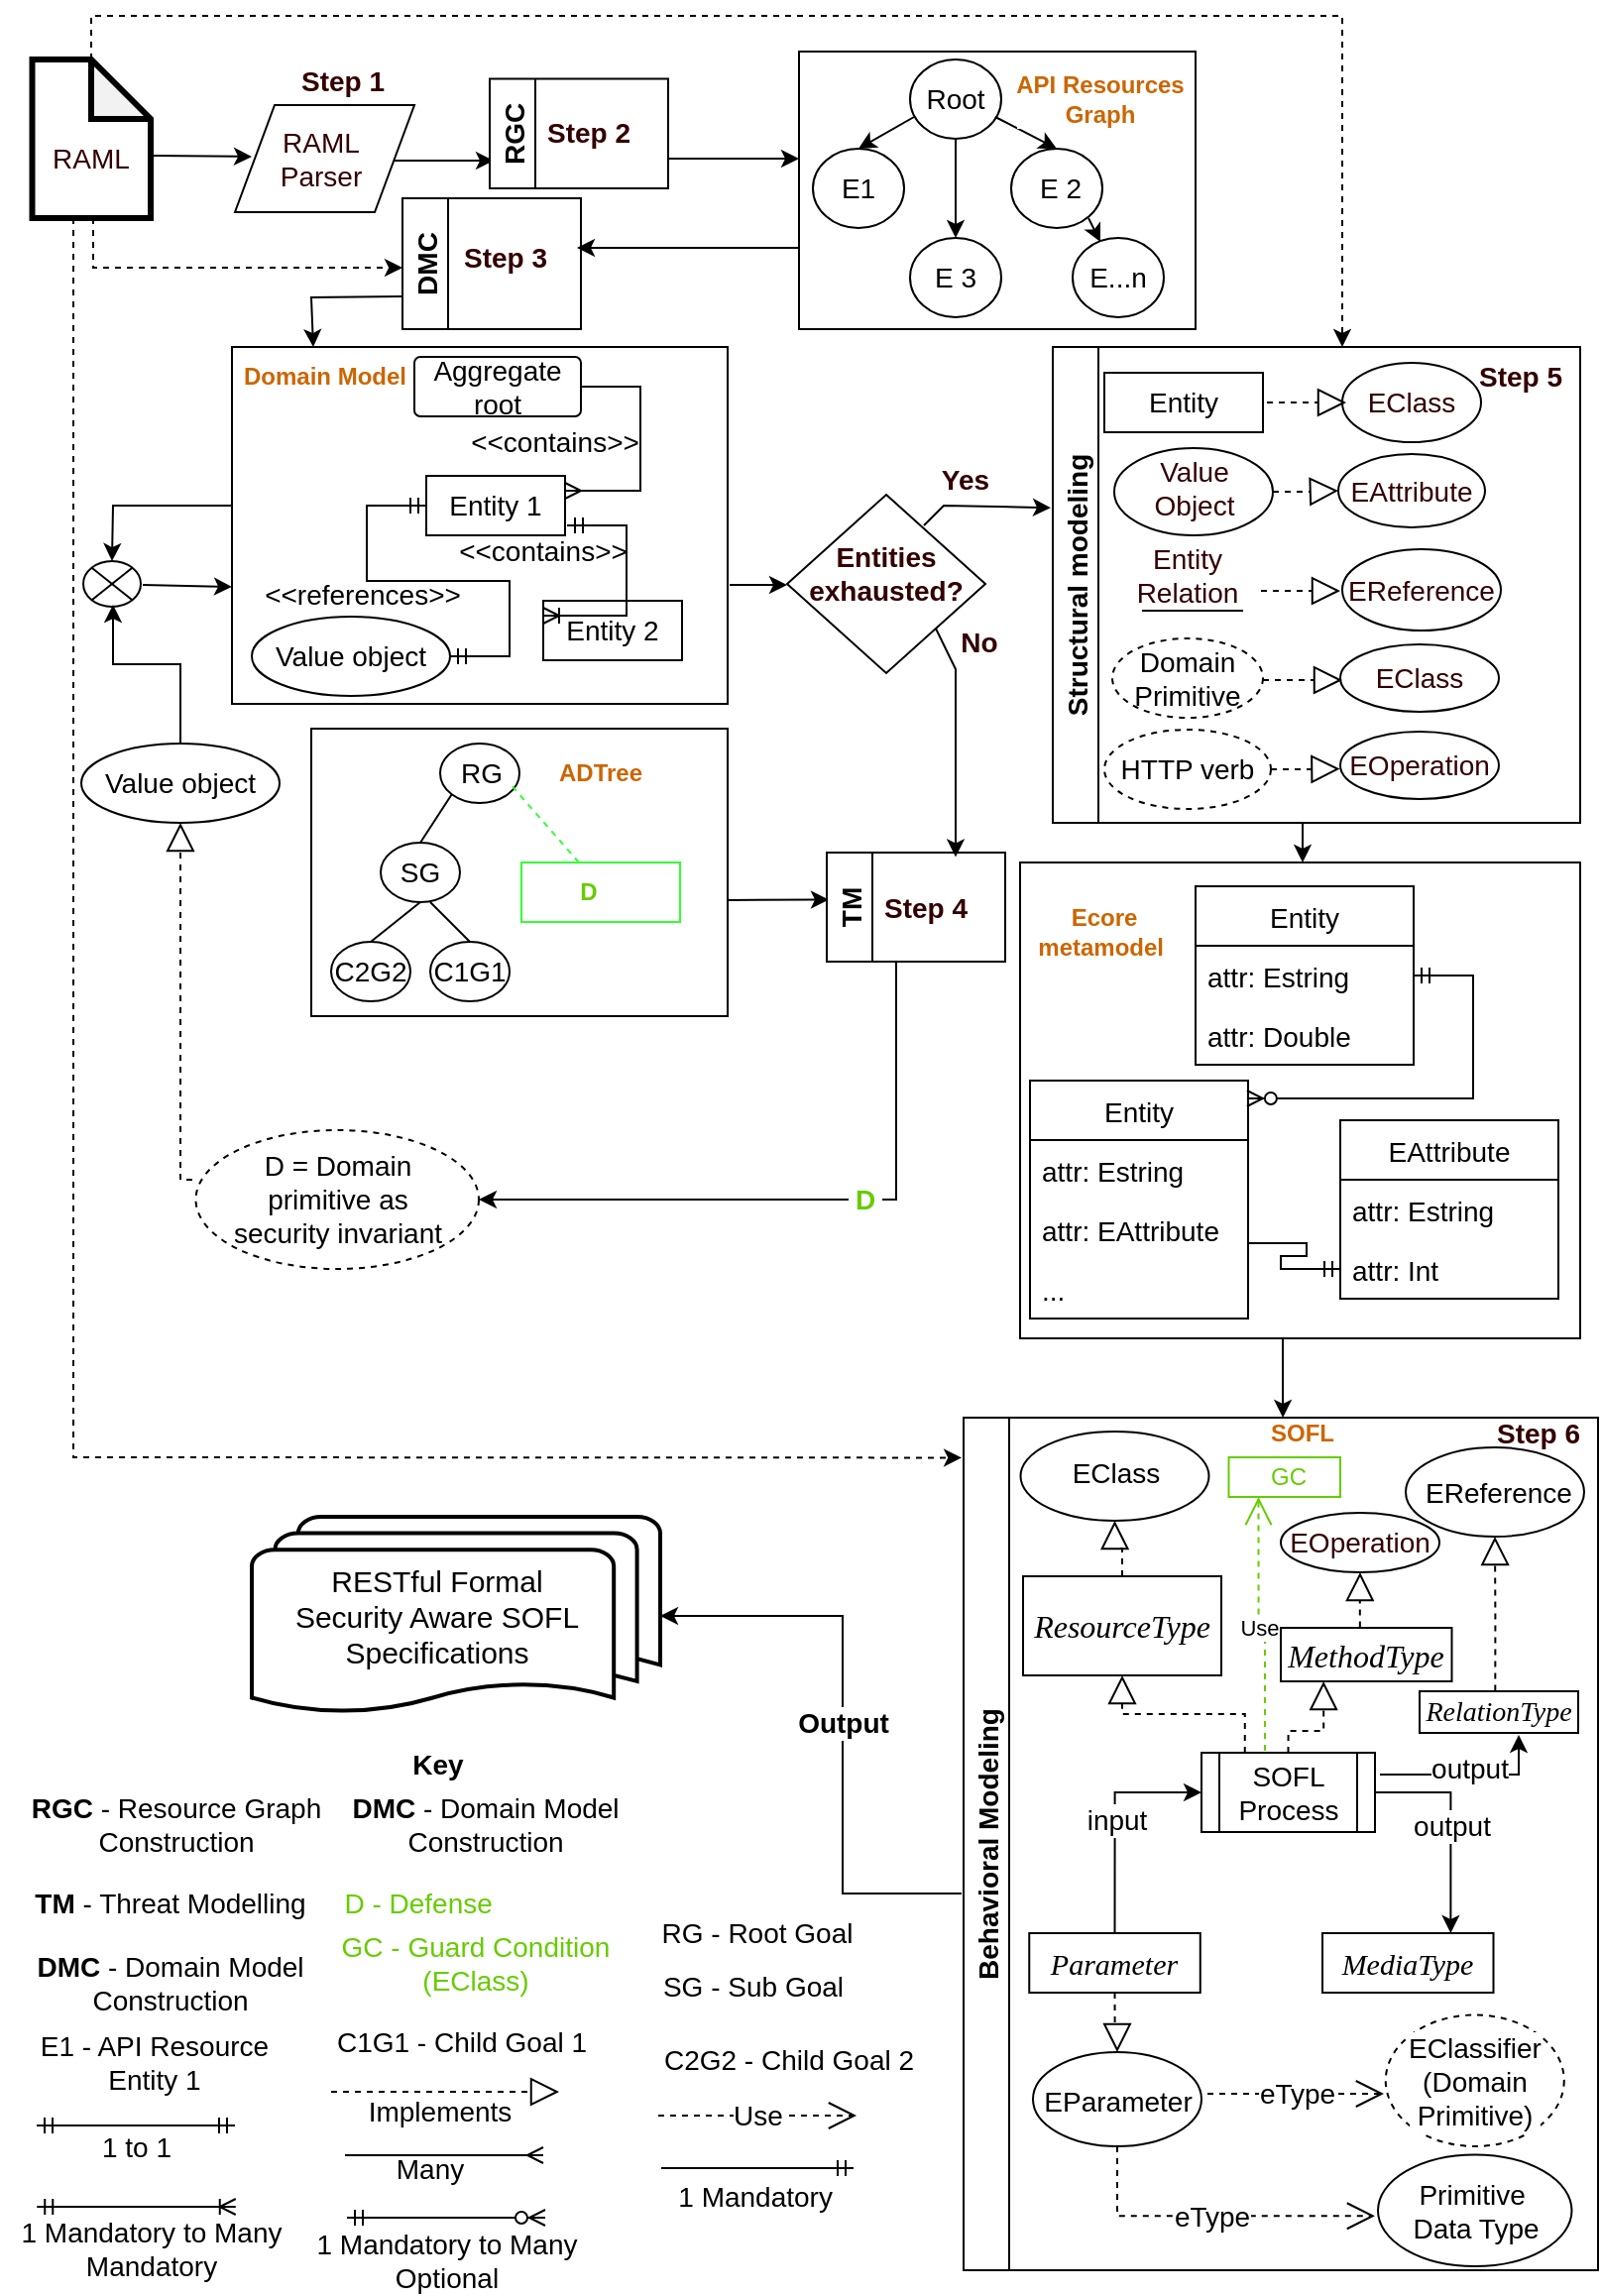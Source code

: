 <mxfile version="15.8.7" type="device"><diagram name="Page-3" id="15rcQ--TNEFx4944QqeO"><mxGraphModel dx="946" dy="628" grid="1" gridSize="10" guides="1" tooltips="1" connect="1" arrows="1" fold="1" page="1" pageScale="1" pageWidth="413" pageHeight="583" math="0" shadow="0"><root><mxCell id="LGjT7sk2O4UjYlNqg3b7-0"/><mxCell id="LGjT7sk2O4UjYlNqg3b7-1" parent="LGjT7sk2O4UjYlNqg3b7-0"/><mxCell id="LGjT7sk2O4UjYlNqg3b7-30" value="" style="ellipse;whiteSpace=wrap;html=1;labelBackgroundColor=default;fontColor=#CC6600;strokeColor=default;fillColor=default;" parent="LGjT7sk2O4UjYlNqg3b7-1" vertex="1"><mxGeometry x="565" y="228" width="80" height="44" as="geometry"/></mxCell><mxCell id="R_OeMxkTpsI81vRcRNlS-18" value="" style="rounded=0;whiteSpace=wrap;html=1;fontSize=14;" parent="LGjT7sk2O4UjYlNqg3b7-1" vertex="1"><mxGeometry x="120" y="177" width="250" height="180" as="geometry"/></mxCell><mxCell id="LGjT7sk2O4UjYlNqg3b7-2" value="" style="rounded=0;whiteSpace=wrap;html=1;fontSize=14;" parent="LGjT7sk2O4UjYlNqg3b7-1" vertex="1"><mxGeometry x="406" y="28" width="200" height="140" as="geometry"/></mxCell><mxCell id="LGjT7sk2O4UjYlNqg3b7-3" value="" style="shape=note;whiteSpace=wrap;html=1;backgroundOutline=1;darkOpacity=0.05;fontColor=#CC6600;strokeWidth=3;fillColor=none;" parent="LGjT7sk2O4UjYlNqg3b7-1" vertex="1"><mxGeometry x="19.25" y="32" width="59.75" height="80" as="geometry"/></mxCell><mxCell id="LGjT7sk2O4UjYlNqg3b7-4" value="RAML" style="text;html=1;strokeColor=none;fillColor=none;align=center;verticalAlign=middle;whiteSpace=wrap;rounded=0;fontColor=#330000;fontSize=14;" parent="LGjT7sk2O4UjYlNqg3b7-1" vertex="1"><mxGeometry x="19" y="67" width="60" height="30" as="geometry"/></mxCell><mxCell id="LGjT7sk2O4UjYlNqg3b7-25" value="" style="endArrow=classic;html=1;rounded=0;labelBackgroundColor=default;fontColor=default;strokeColor=default;entryX=1;entryY=0.5;entryDx=0;entryDy=0;" parent="LGjT7sk2O4UjYlNqg3b7-1" target="LGjT7sk2O4UjYlNqg3b7-106" edge="1"><mxGeometry relative="1" as="geometry"><mxPoint x="455" y="487" as="sourcePoint"/><mxPoint x="206" y="587" as="targetPoint"/><Array as="points"><mxPoint x="455" y="607"/><mxPoint x="330" y="607"/></Array></mxGeometry></mxCell><mxCell id="LGjT7sk2O4UjYlNqg3b7-26" value="&amp;nbsp;D&amp;nbsp;" style="edgeLabel;resizable=0;html=1;align=center;verticalAlign=middle;fontColor=#66CC00;strokeColor=default;fillColor=default;labelBackgroundColor=default;fontSize=14;fontStyle=1" parent="LGjT7sk2O4UjYlNqg3b7-25" connectable="0" vertex="1"><mxGeometry relative="1" as="geometry"><mxPoint x="29" as="offset"/></mxGeometry></mxCell><mxCell id="LGjT7sk2O4UjYlNqg3b7-27" value="Domain Model" style="text;html=1;strokeColor=none;fillColor=none;align=center;verticalAlign=middle;whiteSpace=wrap;rounded=0;labelBackgroundColor=default;fontColor=#CC6600;fontStyle=1" parent="LGjT7sk2O4UjYlNqg3b7-1" vertex="1"><mxGeometry x="101.75" y="177" width="130" height="30" as="geometry"/></mxCell><mxCell id="LGjT7sk2O4UjYlNqg3b7-29" value="" style="ellipse;whiteSpace=wrap;html=1;labelBackgroundColor=default;fontColor=#CC6600;strokeColor=default;fillColor=default;" parent="LGjT7sk2O4UjYlNqg3b7-1" vertex="1"><mxGeometry x="680" y="185" width="70" height="40" as="geometry"/></mxCell><mxCell id="LGjT7sk2O4UjYlNqg3b7-31" value="EClass" style="text;html=1;strokeColor=none;fillColor=none;align=center;verticalAlign=middle;whiteSpace=wrap;rounded=0;labelBackgroundColor=default;fontColor=#330000;arcSize=50;fontSize=14;" parent="LGjT7sk2O4UjYlNqg3b7-1" vertex="1"><mxGeometry x="685" y="190" width="60" height="30" as="geometry"/></mxCell><mxCell id="LGjT7sk2O4UjYlNqg3b7-32" value="Value Object" style="text;html=1;strokeColor=none;fillColor=none;align=center;verticalAlign=middle;whiteSpace=wrap;rounded=0;labelBackgroundColor=none;fontColor=#330000;arcSize=50;fontSize=14;" parent="LGjT7sk2O4UjYlNqg3b7-1" vertex="1"><mxGeometry x="577.5" y="235" width="55" height="25" as="geometry"/></mxCell><mxCell id="LGjT7sk2O4UjYlNqg3b7-35" value="" style="ellipse;whiteSpace=wrap;html=1;rounded=0;labelBackgroundColor=default;fontColor=#330000;strokeColor=default;fillColor=default;" parent="LGjT7sk2O4UjYlNqg3b7-1" vertex="1"><mxGeometry x="679" y="327" width="80" height="34" as="geometry"/></mxCell><mxCell id="LGjT7sk2O4UjYlNqg3b7-36" value="EClass" style="text;html=1;strokeColor=none;fillColor=none;align=center;verticalAlign=middle;whiteSpace=wrap;rounded=0;labelBackgroundColor=none;fontColor=#330000;arcSize=50;fontSize=14;" parent="LGjT7sk2O4UjYlNqg3b7-1" vertex="1"><mxGeometry x="689" y="329" width="60" height="30" as="geometry"/></mxCell><mxCell id="LGjT7sk2O4UjYlNqg3b7-38" value="Behavioral Modeling" style="swimlane;horizontal=0;rounded=0;labelBackgroundColor=default;fontColor=default;strokeColor=default;fillColor=default;fontSize=14;" parent="LGjT7sk2O4UjYlNqg3b7-1" vertex="1"><mxGeometry x="489" y="717" width="320" height="430" as="geometry"/></mxCell><mxCell id="LGjT7sk2O4UjYlNqg3b7-49" value="" style="ellipse;rounded=0;labelBackgroundColor=none;fontColor=default;strokeColor=default;fillColor=default;whiteSpace=wrap;html=1;align=center;verticalAlign=middle;labelPosition=center;verticalLabelPosition=middle;fontSize=12;" parent="LGjT7sk2O4UjYlNqg3b7-38" vertex="1"><mxGeometry x="35" y="320" width="85" height="47.5" as="geometry"/></mxCell><mxCell id="LGjT7sk2O4UjYlNqg3b7-39" value="" style="ellipse;whiteSpace=wrap;html=1;rounded=0;labelBackgroundColor=default;fontColor=default;strokeColor=default;fillColor=default;" parent="LGjT7sk2O4UjYlNqg3b7-38" vertex="1"><mxGeometry x="28.75" y="7" width="95" height="45" as="geometry"/></mxCell><mxCell id="LGjT7sk2O4UjYlNqg3b7-40" value="" style="shape=process;whiteSpace=wrap;html=1;backgroundOutline=1;rounded=0;labelBackgroundColor=default;fontColor=default;strokeColor=default;fillColor=default;" parent="LGjT7sk2O4UjYlNqg3b7-38" vertex="1"><mxGeometry x="120" y="169" width="87.5" height="40" as="geometry"/></mxCell><mxCell id="LGjT7sk2O4UjYlNqg3b7-41" value="SOFL Process" style="text;html=1;strokeColor=none;fillColor=none;align=center;verticalAlign=middle;whiteSpace=wrap;rounded=0;labelBackgroundColor=default;fontColor=default;fontSize=14;" parent="LGjT7sk2O4UjYlNqg3b7-38" vertex="1"><mxGeometry x="133.75" y="174" width="60" height="30" as="geometry"/></mxCell><mxCell id="LGjT7sk2O4UjYlNqg3b7-42" value="EClass" style="text;html=1;strokeColor=none;fillColor=none;align=center;verticalAlign=middle;whiteSpace=wrap;rounded=0;labelBackgroundColor=default;fontColor=default;fontSize=14;" parent="LGjT7sk2O4UjYlNqg3b7-38" vertex="1"><mxGeometry x="47" y="12.5" width="60" height="30" as="geometry"/></mxCell><mxCell id="LGjT7sk2O4UjYlNqg3b7-43" value="" style="ellipse;whiteSpace=wrap;html=1;rounded=0;labelBackgroundColor=default;fontColor=default;strokeColor=default;fillColor=default;" parent="LGjT7sk2O4UjYlNqg3b7-38" vertex="1"><mxGeometry x="223" y="15" width="90" height="45" as="geometry"/></mxCell><mxCell id="LGjT7sk2O4UjYlNqg3b7-44" value="EReference" style="text;html=1;strokeColor=none;fillColor=none;align=center;verticalAlign=middle;whiteSpace=wrap;rounded=0;labelBackgroundColor=default;fontColor=default;fontSize=14;" parent="LGjT7sk2O4UjYlNqg3b7-38" vertex="1"><mxGeometry x="240" y="22.5" width="60" height="30" as="geometry"/></mxCell><mxCell id="LGjT7sk2O4UjYlNqg3b7-45" value="&lt;font face=&quot;Lucida Console&quot; style=&quot;font-size: 16px&quot;&gt;ResourceType&lt;/font&gt;" style="whiteSpace=wrap;html=1;align=center;fontStyle=2;fontSize=13;" parent="LGjT7sk2O4UjYlNqg3b7-38" vertex="1"><mxGeometry x="30" y="80" width="100" height="50" as="geometry"/></mxCell><mxCell id="LGjT7sk2O4UjYlNqg3b7-46" value="&lt;font face=&quot;Lucida Console&quot; style=&quot;font-size: 15px&quot;&gt;Parameter&lt;/font&gt;" style="whiteSpace=wrap;html=1;align=center;fontStyle=2;fontSize=14;" parent="LGjT7sk2O4UjYlNqg3b7-38" vertex="1"><mxGeometry x="33.13" y="260" width="86.25" height="30" as="geometry"/></mxCell><mxCell id="LGjT7sk2O4UjYlNqg3b7-47" value="" style="ellipse;whiteSpace=wrap;html=1;rounded=0;labelBackgroundColor=default;fontColor=default;strokeColor=default;fillColor=default;dashed=1;" parent="LGjT7sk2O4UjYlNqg3b7-38" vertex="1"><mxGeometry x="212.88" y="301.25" width="90" height="66.25" as="geometry"/></mxCell><mxCell id="LGjT7sk2O4UjYlNqg3b7-48" value="&lt;font face=&quot;Lucida Console&quot; style=&quot;font-size: 15px&quot;&gt;MediaType&lt;/font&gt;" style="whiteSpace=wrap;html=1;align=center;fontStyle=2;fontSize=14;" parent="LGjT7sk2O4UjYlNqg3b7-38" vertex="1"><mxGeometry x="181" y="260" width="86.25" height="30" as="geometry"/></mxCell><mxCell id="LGjT7sk2O4UjYlNqg3b7-50" value="&lt;div style=&quot;&quot;&gt;&lt;font style=&quot;font-size: 14px;&quot;&gt;EParameter&lt;/font&gt;&lt;/div&gt;" style="text;html=1;strokeColor=none;fillColor=none;align=center;verticalAlign=middle;whiteSpace=wrap;rounded=0;labelBackgroundColor=default;fontColor=default;fontSize=14;" parent="LGjT7sk2O4UjYlNqg3b7-38" vertex="1"><mxGeometry x="48" y="330" width="60" height="30" as="geometry"/></mxCell><mxCell id="LGjT7sk2O4UjYlNqg3b7-51" value="&lt;font face=&quot;Lucida Console&quot; style=&quot;font-size: 16px&quot;&gt;MethodType&lt;/font&gt;" style="whiteSpace=wrap;html=1;align=center;fontStyle=2;fontSize=14;" parent="LGjT7sk2O4UjYlNqg3b7-38" vertex="1"><mxGeometry x="160" y="106" width="86.25" height="27" as="geometry"/></mxCell><mxCell id="LGjT7sk2O4UjYlNqg3b7-52" value="" style="endArrow=classic;html=1;rounded=0;edgeStyle=orthogonalEdgeStyle;exitX=0.5;exitY=0;exitDx=0;exitDy=0;entryX=0;entryY=0.5;entryDx=0;entryDy=0;" parent="LGjT7sk2O4UjYlNqg3b7-38" source="LGjT7sk2O4UjYlNqg3b7-46" target="LGjT7sk2O4UjYlNqg3b7-40" edge="1"><mxGeometry relative="1" as="geometry"><mxPoint x="19.38" y="189.5" as="sourcePoint"/><mxPoint x="110" y="200" as="targetPoint"/></mxGeometry></mxCell><mxCell id="LGjT7sk2O4UjYlNqg3b7-53" value="input" style="edgeLabel;resizable=0;html=1;align=center;verticalAlign=middle;fontSize=14;" parent="LGjT7sk2O4UjYlNqg3b7-52" connectable="0" vertex="1"><mxGeometry relative="1" as="geometry"/></mxCell><mxCell id="LGjT7sk2O4UjYlNqg3b7-54" value="" style="endArrow=classic;html=1;rounded=0;edgeStyle=orthogonalEdgeStyle;entryX=0.75;entryY=0;entryDx=0;entryDy=0;exitX=1;exitY=0.5;exitDx=0;exitDy=0;" parent="LGjT7sk2O4UjYlNqg3b7-38" source="LGjT7sk2O4UjYlNqg3b7-40" target="LGjT7sk2O4UjYlNqg3b7-48" edge="1"><mxGeometry relative="1" as="geometry"><mxPoint x="191.25" y="220" as="sourcePoint"/><mxPoint x="291.25" y="220" as="targetPoint"/><Array as="points"><mxPoint x="245" y="189"/></Array></mxGeometry></mxCell><mxCell id="LGjT7sk2O4UjYlNqg3b7-55" value="output" style="edgeLabel;resizable=0;html=1;align=center;verticalAlign=middle;fontSize=14;" parent="LGjT7sk2O4UjYlNqg3b7-54" connectable="0" vertex="1"><mxGeometry relative="1" as="geometry"/></mxCell><mxCell id="LGjT7sk2O4UjYlNqg3b7-57" value="&lt;font face=&quot;Lucida Console&quot; style=&quot;font-size: 14px&quot;&gt;RelationType&lt;/font&gt;" style="whiteSpace=wrap;html=1;align=center;fontStyle=2;fontSize=13;" parent="LGjT7sk2O4UjYlNqg3b7-38" vertex="1"><mxGeometry x="230" y="138" width="80" height="21" as="geometry"/></mxCell><mxCell id="LGjT7sk2O4UjYlNqg3b7-58" value="" style="endArrow=classic;html=1;rounded=0;edgeStyle=orthogonalEdgeStyle;" parent="LGjT7sk2O4UjYlNqg3b7-38" edge="1"><mxGeometry relative="1" as="geometry"><mxPoint x="210" y="180" as="sourcePoint"/><mxPoint x="280" y="160" as="targetPoint"/><Array as="points"><mxPoint x="280" y="180"/></Array></mxGeometry></mxCell><mxCell id="LGjT7sk2O4UjYlNqg3b7-59" value="output" style="edgeLabel;resizable=0;html=1;align=center;verticalAlign=middle;fontSize=14;" parent="LGjT7sk2O4UjYlNqg3b7-58" connectable="0" vertex="1"><mxGeometry relative="1" as="geometry"><mxPoint y="-3" as="offset"/></mxGeometry></mxCell><mxCell id="LGjT7sk2O4UjYlNqg3b7-60" value="" style="rounded=0;whiteSpace=wrap;html=1;strokeColor=#66CC00;" parent="LGjT7sk2O4UjYlNqg3b7-38" vertex="1"><mxGeometry x="133.75" y="20" width="56.25" height="20" as="geometry"/></mxCell><mxCell id="LGjT7sk2O4UjYlNqg3b7-61" value="GC" style="text;html=1;strokeColor=none;fillColor=none;align=center;verticalAlign=middle;whiteSpace=wrap;rounded=0;fontColor=#66CC00;" parent="LGjT7sk2O4UjYlNqg3b7-38" vertex="1"><mxGeometry x="133.75" y="20" width="60" height="20" as="geometry"/></mxCell><mxCell id="LGjT7sk2O4UjYlNqg3b7-62" value="" style="ellipse;whiteSpace=wrap;html=1;rounded=0;labelBackgroundColor=default;fontColor=default;strokeColor=default;fillColor=default;" parent="LGjT7sk2O4UjYlNqg3b7-38" vertex="1"><mxGeometry x="209" y="371.75" width="97.75" height="56.25" as="geometry"/></mxCell><mxCell id="LGjT7sk2O4UjYlNqg3b7-63" value="Primitive&amp;nbsp;&lt;br style=&quot;font-size: 14px;&quot;&gt;Data Type" style="text;html=1;strokeColor=none;fillColor=none;align=center;verticalAlign=middle;whiteSpace=wrap;rounded=0;labelBackgroundColor=default;fontColor=default;fontSize=14;" parent="LGjT7sk2O4UjYlNqg3b7-38" vertex="1"><mxGeometry x="223" y="380.81" width="71.25" height="38.13" as="geometry"/></mxCell><mxCell id="LGjT7sk2O4UjYlNqg3b7-64" value="&lt;font style=&quot;font-size: 14px&quot;&gt;eType&lt;/font&gt;" style="endArrow=open;endSize=12;dashed=1;html=1;rounded=0;edgeStyle=orthogonalEdgeStyle;exitX=0.5;exitY=1;exitDx=0;exitDy=0;" parent="LGjT7sk2O4UjYlNqg3b7-38" source="LGjT7sk2O4UjYlNqg3b7-49" edge="1"><mxGeometry width="160" relative="1" as="geometry"><mxPoint x="47.5" y="402.63" as="sourcePoint"/><mxPoint x="207.5" y="402.63" as="targetPoint"/><Array as="points"><mxPoint x="78" y="403"/></Array></mxGeometry></mxCell><mxCell id="LGjT7sk2O4UjYlNqg3b7-65" value="" style="endArrow=block;dashed=1;endFill=0;endSize=12;html=1;rounded=0;edgeStyle=orthogonalEdgeStyle;exitX=0.5;exitY=1;exitDx=0;exitDy=0;entryX=0.5;entryY=0;entryDx=0;entryDy=0;" parent="LGjT7sk2O4UjYlNqg3b7-38" source="LGjT7sk2O4UjYlNqg3b7-46" target="LGjT7sk2O4UjYlNqg3b7-49" edge="1"><mxGeometry width="160" relative="1" as="geometry"><mxPoint x="20" y="309" as="sourcePoint"/><mxPoint x="75" y="309" as="targetPoint"/></mxGeometry></mxCell><mxCell id="LGjT7sk2O4UjYlNqg3b7-66" value="" style="endArrow=block;dashed=1;endFill=0;endSize=12;html=1;rounded=0;edgeStyle=orthogonalEdgeStyle;entryX=0.5;entryY=1;entryDx=0;entryDy=0;exitX=0.5;exitY=0;exitDx=0;exitDy=0;" parent="LGjT7sk2O4UjYlNqg3b7-38" source="LGjT7sk2O4UjYlNqg3b7-45" target="LGjT7sk2O4UjYlNqg3b7-39" edge="1"><mxGeometry width="160" relative="1" as="geometry"><mxPoint x="50" y="74" as="sourcePoint"/><mxPoint x="91" y="74" as="targetPoint"/></mxGeometry></mxCell><mxCell id="LGjT7sk2O4UjYlNqg3b7-67" value="" style="endArrow=block;dashed=1;endFill=0;endSize=12;html=1;rounded=0;edgeStyle=orthogonalEdgeStyle;entryX=0.5;entryY=1;entryDx=0;entryDy=0;exitX=0.477;exitY=-0.013;exitDx=0;exitDy=0;exitPerimeter=0;" parent="LGjT7sk2O4UjYlNqg3b7-38" source="LGjT7sk2O4UjYlNqg3b7-57" target="LGjT7sk2O4UjYlNqg3b7-43" edge="1"><mxGeometry width="160" relative="1" as="geometry"><mxPoint x="268" y="130" as="sourcePoint"/><mxPoint x="272" y="67" as="targetPoint"/></mxGeometry></mxCell><mxCell id="LGjT7sk2O4UjYlNqg3b7-68" value="" style="endArrow=block;dashed=1;endFill=0;endSize=12;html=1;rounded=0;strokeColor=#000000;edgeStyle=orthogonalEdgeStyle;entryX=0.25;entryY=1;entryDx=0;entryDy=0;exitX=0.5;exitY=0;exitDx=0;exitDy=0;" parent="LGjT7sk2O4UjYlNqg3b7-38" source="LGjT7sk2O4UjYlNqg3b7-40" target="LGjT7sk2O4UjYlNqg3b7-51" edge="1"><mxGeometry width="160" relative="1" as="geometry"><mxPoint x="150" y="144" as="sourcePoint"/><mxPoint x="230" y="144" as="targetPoint"/><Array as="points"><mxPoint x="164" y="158"/><mxPoint x="182" y="158"/></Array></mxGeometry></mxCell><mxCell id="LGjT7sk2O4UjYlNqg3b7-69" value="Use" style="endArrow=open;endSize=12;dashed=1;html=1;rounded=0;strokeColor=#66CC00;edgeStyle=orthogonalEdgeStyle;exitX=0.366;exitY=-0.025;exitDx=0;exitDy=0;exitPerimeter=0;entryX=0.25;entryY=1;entryDx=0;entryDy=0;" parent="LGjT7sk2O4UjYlNqg3b7-38" source="LGjT7sk2O4UjYlNqg3b7-40" target="LGjT7sk2O4UjYlNqg3b7-61" edge="1"><mxGeometry width="160" relative="1" as="geometry"><mxPoint x="93.75" y="70" as="sourcePoint"/><mxPoint x="149" y="50" as="targetPoint"/><Array as="points"><mxPoint x="152" y="110"/><mxPoint x="149" y="110"/></Array></mxGeometry></mxCell><mxCell id="LGjT7sk2O4UjYlNqg3b7-70" value="" style="endArrow=block;dashed=1;endFill=0;endSize=12;html=1;rounded=0;strokeColor=#000000;edgeStyle=orthogonalEdgeStyle;entryX=0.5;entryY=1;entryDx=0;entryDy=0;exitX=0.25;exitY=0;exitDx=0;exitDy=0;" parent="LGjT7sk2O4UjYlNqg3b7-38" source="LGjT7sk2O4UjYlNqg3b7-40" target="LGjT7sk2O4UjYlNqg3b7-45" edge="1"><mxGeometry width="160" relative="1" as="geometry"><mxPoint x="3" y="149" as="sourcePoint"/><mxPoint x="83" y="149" as="targetPoint"/></mxGeometry></mxCell><mxCell id="LGjT7sk2O4UjYlNqg3b7-71" value="SOFL" style="text;html=1;strokeColor=none;fillColor=none;align=center;verticalAlign=middle;whiteSpace=wrap;rounded=0;labelBackgroundColor=default;fontColor=#CC6600;fontStyle=1" parent="LGjT7sk2O4UjYlNqg3b7-38" vertex="1"><mxGeometry x="96.25" y="-7.5" width="150" height="30" as="geometry"/></mxCell><mxCell id="R_OeMxkTpsI81vRcRNlS-47" value="Step 6" style="text;html=1;strokeColor=none;fillColor=none;align=center;verticalAlign=middle;whiteSpace=wrap;rounded=0;fontColor=#330000;fontSize=14;fontStyle=1" parent="LGjT7sk2O4UjYlNqg3b7-38" vertex="1"><mxGeometry x="260" y="-7.5" width="60" height="30" as="geometry"/></mxCell><mxCell id="gTZcJTNEkxYZg7HO15j1-10" value="" style="ellipse;whiteSpace=wrap;html=1;rounded=0;labelBackgroundColor=default;fontColor=#330000;strokeColor=default;fillColor=default;" parent="LGjT7sk2O4UjYlNqg3b7-38" vertex="1"><mxGeometry x="160" y="48" width="80" height="30" as="geometry"/></mxCell><mxCell id="gTZcJTNEkxYZg7HO15j1-9" value="EOperation" style="text;html=1;strokeColor=none;fillColor=none;align=center;verticalAlign=middle;whiteSpace=wrap;rounded=0;labelBackgroundColor=none;fontColor=#330000;arcSize=50;fontSize=14;" parent="LGjT7sk2O4UjYlNqg3b7-38" vertex="1"><mxGeometry x="170" y="48" width="60" height="30" as="geometry"/></mxCell><mxCell id="gTZcJTNEkxYZg7HO15j1-11" value="" style="endArrow=block;dashed=1;endFill=0;endSize=12;html=1;rounded=0;edgeStyle=orthogonalEdgeStyle;exitX=0.463;exitY=-0.008;exitDx=0;exitDy=0;exitPerimeter=0;entryX=0.5;entryY=1;entryDx=0;entryDy=0;" parent="LGjT7sk2O4UjYlNqg3b7-38" source="LGjT7sk2O4UjYlNqg3b7-51" target="gTZcJTNEkxYZg7HO15j1-9" edge="1"><mxGeometry width="160" relative="1" as="geometry"><mxPoint x="200" y="103" as="sourcePoint"/><mxPoint x="221" y="83" as="targetPoint"/></mxGeometry></mxCell><mxCell id="LGjT7sk2O4UjYlNqg3b7-56" value="EClassifier&lt;br&gt;(Domain Primitive)" style="text;html=1;strokeColor=none;fillColor=none;align=center;verticalAlign=middle;whiteSpace=wrap;rounded=0;labelBackgroundColor=default;fontColor=default;fontSize=14;" parent="LGjT7sk2O4UjYlNqg3b7-38" vertex="1"><mxGeometry x="228" y="320" width="60" height="30" as="geometry"/></mxCell><mxCell id="LGjT7sk2O4UjYlNqg3b7-72" value="Structural modeling" style="swimlane;horizontal=0;rounded=0;labelBackgroundColor=default;fontColor=default;strokeColor=default;fillColor=default;fontSize=14;" parent="LGjT7sk2O4UjYlNqg3b7-1" vertex="1"><mxGeometry x="534" y="177" width="266" height="240" as="geometry"/></mxCell><mxCell id="LGjT7sk2O4UjYlNqg3b7-73" value="Entity" style="whiteSpace=wrap;html=1;align=center;fontSize=14;" parent="LGjT7sk2O4UjYlNqg3b7-72" vertex="1"><mxGeometry x="26" y="13" width="80" height="30" as="geometry"/></mxCell><mxCell id="LGjT7sk2O4UjYlNqg3b7-74" value="Domain Primitive" style="ellipse;whiteSpace=wrap;html=1;align=center;dashed=1;fontSize=14;" parent="LGjT7sk2O4UjYlNqg3b7-72" vertex="1"><mxGeometry x="30" y="147" width="76" height="40" as="geometry"/></mxCell><mxCell id="LGjT7sk2O4UjYlNqg3b7-75" value="Entity&lt;br style=&quot;font-size: 14px;&quot;&gt;Relation" style="text;html=1;strokeColor=none;fillColor=none;align=center;verticalAlign=middle;whiteSpace=wrap;rounded=0;labelBackgroundColor=default;fontColor=#330000;arcSize=50;fontSize=14;" parent="LGjT7sk2O4UjYlNqg3b7-72" vertex="1"><mxGeometry x="38" y="100" width="60" height="30" as="geometry"/></mxCell><mxCell id="LGjT7sk2O4UjYlNqg3b7-76" value="" style="ellipse;whiteSpace=wrap;html=1;labelBackgroundColor=default;fontColor=#CC6600;strokeColor=default;fillColor=default;" parent="LGjT7sk2O4UjYlNqg3b7-72" vertex="1"><mxGeometry x="146" y="102" width="80" height="41" as="geometry"/></mxCell><mxCell id="LGjT7sk2O4UjYlNqg3b7-77" value="EReference" style="text;html=1;strokeColor=none;fillColor=none;align=center;verticalAlign=middle;whiteSpace=wrap;rounded=0;labelBackgroundColor=none;fontColor=#330000;arcSize=50;fontSize=14;" parent="LGjT7sk2O4UjYlNqg3b7-72" vertex="1"><mxGeometry x="156" y="107.5" width="60" height="30" as="geometry"/></mxCell><mxCell id="LGjT7sk2O4UjYlNqg3b7-78" value="" style="ellipse;whiteSpace=wrap;html=1;labelBackgroundColor=default;fontColor=#CC6600;strokeColor=default;fillColor=default;" parent="LGjT7sk2O4UjYlNqg3b7-72" vertex="1"><mxGeometry x="144" y="54" width="74" height="37" as="geometry"/></mxCell><mxCell id="LGjT7sk2O4UjYlNqg3b7-79" value="EAttribute" style="text;html=1;strokeColor=none;fillColor=none;align=center;verticalAlign=middle;whiteSpace=wrap;rounded=0;labelBackgroundColor=default;fontColor=#330000;arcSize=50;fontSize=14;" parent="LGjT7sk2O4UjYlNqg3b7-72" vertex="1"><mxGeometry x="151" y="57" width="60" height="31" as="geometry"/></mxCell><mxCell id="R_OeMxkTpsI81vRcRNlS-66" value="" style="endArrow=classic;html=1;rounded=0;fontSize=14;" parent="LGjT7sk2O4UjYlNqg3b7-72" edge="1"><mxGeometry width="50" height="50" relative="1" as="geometry"><mxPoint x="126" y="240" as="sourcePoint"/><mxPoint x="126" y="260" as="targetPoint"/></mxGeometry></mxCell><mxCell id="R_OeMxkTpsI81vRcRNlS-41" value="Step 5" style="text;html=1;strokeColor=none;fillColor=none;align=center;verticalAlign=middle;whiteSpace=wrap;rounded=0;fontColor=#330000;fontSize=14;fontStyle=1" parent="LGjT7sk2O4UjYlNqg3b7-72" vertex="1"><mxGeometry x="206" width="60" height="30" as="geometry"/></mxCell><mxCell id="gTZcJTNEkxYZg7HO15j1-7" value="HTTP verb" style="ellipse;whiteSpace=wrap;html=1;align=center;dashed=1;fontSize=14;" parent="LGjT7sk2O4UjYlNqg3b7-72" vertex="1"><mxGeometry x="26" y="193" width="84" height="40" as="geometry"/></mxCell><mxCell id="LGjT7sk2O4UjYlNqg3b7-83" value="" style="strokeWidth=2;html=1;shape=mxgraph.flowchart.multi-document;whiteSpace=wrap;rounded=0;labelBackgroundColor=default;fontColor=default;fillColor=default;strokeColor=default;" parent="LGjT7sk2O4UjYlNqg3b7-1" vertex="1"><mxGeometry x="130" y="767" width="206" height="100" as="geometry"/></mxCell><mxCell id="LGjT7sk2O4UjYlNqg3b7-84" value="" style="endArrow=classic;html=1;rounded=0;edgeStyle=orthogonalEdgeStyle;entryX=1;entryY=0.5;entryDx=0;entryDy=0;entryPerimeter=0;" parent="LGjT7sk2O4UjYlNqg3b7-1" target="LGjT7sk2O4UjYlNqg3b7-83" edge="1"><mxGeometry relative="1" as="geometry"><mxPoint x="488" y="957" as="sourcePoint"/><mxPoint x="476" y="687" as="targetPoint"/><Array as="points"><mxPoint x="428" y="957"/><mxPoint x="428" y="817"/></Array></mxGeometry></mxCell><mxCell id="LGjT7sk2O4UjYlNqg3b7-85" value="Output" style="edgeLabel;resizable=0;html=1;align=center;verticalAlign=middle;fontStyle=1;fontSize=14;" parent="LGjT7sk2O4UjYlNqg3b7-84" connectable="0" vertex="1"><mxGeometry relative="1" as="geometry"/></mxCell><mxCell id="LGjT7sk2O4UjYlNqg3b7-86" value="RESTful Formal Security Aware SOFL Specifications" style="text;html=1;strokeColor=none;fillColor=none;align=center;verticalAlign=middle;whiteSpace=wrap;rounded=0;fontSize=15;" parent="LGjT7sk2O4UjYlNqg3b7-1" vertex="1"><mxGeometry x="146" y="802" width="155" height="30" as="geometry"/></mxCell><mxCell id="LGjT7sk2O4UjYlNqg3b7-87" value="&lt;font color=&quot;#000000&quot; style=&quot;font-size: 14px;&quot;&gt;&lt;b style=&quot;font-size: 14px;&quot;&gt;Key&lt;/b&gt;&lt;/font&gt;" style="text;html=1;strokeColor=none;fillColor=none;align=center;verticalAlign=middle;whiteSpace=wrap;rounded=0;fontColor=#66CC00;fontSize=14;" parent="LGjT7sk2O4UjYlNqg3b7-1" vertex="1"><mxGeometry x="193.5" y="877" width="60" height="30" as="geometry"/></mxCell><mxCell id="LGjT7sk2O4UjYlNqg3b7-88" value="D - Defense&amp;nbsp;" style="text;html=1;strokeColor=none;fillColor=none;align=center;verticalAlign=middle;whiteSpace=wrap;rounded=0;fontColor=#66CC00;fontSize=14;" parent="LGjT7sk2O4UjYlNqg3b7-1" vertex="1"><mxGeometry x="166" y="947" width="100" height="30" as="geometry"/></mxCell><mxCell id="LGjT7sk2O4UjYlNqg3b7-89" value="GC - Guard Condition (EClass)" style="text;html=1;strokeColor=none;fillColor=none;align=center;verticalAlign=middle;whiteSpace=wrap;rounded=0;fontColor=#66CC00;fontSize=14;" parent="LGjT7sk2O4UjYlNqg3b7-1" vertex="1"><mxGeometry x="173" y="977" width="140" height="30" as="geometry"/></mxCell><mxCell id="LGjT7sk2O4UjYlNqg3b7-90" value="RG - Root Goal" style="text;html=1;strokeColor=none;fillColor=none;align=center;verticalAlign=middle;whiteSpace=wrap;rounded=0;fontColor=#000000;fontSize=14;" parent="LGjT7sk2O4UjYlNqg3b7-1" vertex="1"><mxGeometry x="315" y="962" width="140" height="30" as="geometry"/></mxCell><mxCell id="LGjT7sk2O4UjYlNqg3b7-91" value="SG - Sub Goal" style="text;html=1;strokeColor=none;fillColor=none;align=center;verticalAlign=middle;whiteSpace=wrap;rounded=0;fontColor=#000000;fontSize=14;" parent="LGjT7sk2O4UjYlNqg3b7-1" vertex="1"><mxGeometry x="313" y="989" width="140" height="30" as="geometry"/></mxCell><mxCell id="LGjT7sk2O4UjYlNqg3b7-92" value="C1G1 - Child Goal 1" style="text;html=1;strokeColor=none;fillColor=none;align=center;verticalAlign=middle;whiteSpace=wrap;rounded=0;fontColor=#000000;fontSize=14;" parent="LGjT7sk2O4UjYlNqg3b7-1" vertex="1"><mxGeometry x="166" y="1017" width="140" height="30" as="geometry"/></mxCell><mxCell id="LGjT7sk2O4UjYlNqg3b7-93" value="C2G2 - Child Goal 2" style="text;html=1;strokeColor=none;fillColor=none;align=center;verticalAlign=middle;whiteSpace=wrap;rounded=0;fontColor=#000000;fontSize=14;" parent="LGjT7sk2O4UjYlNqg3b7-1" vertex="1"><mxGeometry x="331" y="1026" width="140" height="30" as="geometry"/></mxCell><mxCell id="LGjT7sk2O4UjYlNqg3b7-94" value="Value object" style="ellipse;whiteSpace=wrap;html=1;align=center;fontColor=#000000;strokeColor=#000000;fontSize=14;" parent="LGjT7sk2O4UjYlNqg3b7-1" vertex="1"><mxGeometry x="44" y="377" width="100" height="40" as="geometry"/></mxCell><mxCell id="LGjT7sk2O4UjYlNqg3b7-95" value="&lt;font style=&quot;font-size: 14px&quot;&gt;eType&lt;/font&gt;" style="endArrow=open;endSize=12;dashed=1;html=1;rounded=0;edgeStyle=orthogonalEdgeStyle;" parent="LGjT7sk2O4UjYlNqg3b7-1" edge="1"><mxGeometry width="160" relative="1" as="geometry"><mxPoint x="612" y="1058" as="sourcePoint"/><mxPoint x="701" y="1058" as="targetPoint"/></mxGeometry></mxCell><mxCell id="LGjT7sk2O4UjYlNqg3b7-96" value="" style="endArrow=block;dashed=1;endFill=0;endSize=12;html=1;rounded=0;edgeStyle=orthogonalEdgeStyle;" parent="LGjT7sk2O4UjYlNqg3b7-1" edge="1"><mxGeometry width="160" relative="1" as="geometry"><mxPoint x="170" y="1057" as="sourcePoint"/><mxPoint x="285" y="1057" as="targetPoint"/><Array as="points"><mxPoint x="260" y="1056.5"/><mxPoint x="260" y="1056.5"/></Array></mxGeometry></mxCell><mxCell id="LGjT7sk2O4UjYlNqg3b7-97" value="Implements" style="text;html=1;strokeColor=none;fillColor=none;align=center;verticalAlign=middle;whiteSpace=wrap;rounded=0;fontSize=14;" parent="LGjT7sk2O4UjYlNqg3b7-1" vertex="1"><mxGeometry x="195" y="1052" width="60" height="30" as="geometry"/></mxCell><mxCell id="LGjT7sk2O4UjYlNqg3b7-98" value="&lt;font style=&quot;font-size: 14px&quot;&gt;Use&lt;/font&gt;" style="endArrow=open;endSize=12;dashed=1;html=1;rounded=0;edgeStyle=orthogonalEdgeStyle;" parent="LGjT7sk2O4UjYlNqg3b7-1" edge="1"><mxGeometry width="160" relative="1" as="geometry"><mxPoint x="335" y="1069" as="sourcePoint"/><mxPoint x="435" y="1069" as="targetPoint"/></mxGeometry></mxCell><mxCell id="LGjT7sk2O4UjYlNqg3b7-99" value="" style="endArrow=block;dashed=1;endFill=0;endSize=12;html=1;rounded=0;edgeStyle=orthogonalEdgeStyle;" parent="LGjT7sk2O4UjYlNqg3b7-1" edge="1"><mxGeometry width="160" relative="1" as="geometry"><mxPoint x="640" y="345" as="sourcePoint"/><mxPoint x="680" y="345" as="targetPoint"/></mxGeometry></mxCell><mxCell id="LGjT7sk2O4UjYlNqg3b7-100" value="" style="endArrow=block;dashed=1;endFill=0;endSize=12;html=1;rounded=0;edgeStyle=orthogonalEdgeStyle;" parent="LGjT7sk2O4UjYlNqg3b7-1" edge="1"><mxGeometry width="160" relative="1" as="geometry"><mxPoint x="639" y="300" as="sourcePoint"/><mxPoint x="679" y="300" as="targetPoint"/></mxGeometry></mxCell><mxCell id="LGjT7sk2O4UjYlNqg3b7-102" value="" style="endArrow=block;dashed=1;endFill=0;endSize=12;html=1;rounded=0;edgeStyle=orthogonalEdgeStyle;" parent="LGjT7sk2O4UjYlNqg3b7-1" edge="1"><mxGeometry width="160" relative="1" as="geometry"><mxPoint x="642" y="205" as="sourcePoint"/><mxPoint x="682" y="205" as="targetPoint"/></mxGeometry></mxCell><mxCell id="LGjT7sk2O4UjYlNqg3b7-103" value="Entity 1" style="whiteSpace=wrap;html=1;align=center;fontSize=14;" parent="LGjT7sk2O4UjYlNqg3b7-1" vertex="1"><mxGeometry x="218" y="242" width="70" height="30" as="geometry"/></mxCell><mxCell id="LGjT7sk2O4UjYlNqg3b7-105" value="Aggregate root" style="rounded=1;arcSize=10;whiteSpace=wrap;html=1;align=center;fontSize=14;" parent="LGjT7sk2O4UjYlNqg3b7-1" vertex="1"><mxGeometry x="212" y="182" width="84" height="30" as="geometry"/></mxCell><mxCell id="LGjT7sk2O4UjYlNqg3b7-106" value="D = Domain &lt;br&gt;primitive as&lt;br style=&quot;font-size: 14px&quot;&gt;security invariant" style="ellipse;whiteSpace=wrap;html=1;align=center;dashed=1;fontSize=14;" parent="LGjT7sk2O4UjYlNqg3b7-1" vertex="1"><mxGeometry x="101.75" y="572" width="142.75" height="70" as="geometry"/></mxCell><mxCell id="LGjT7sk2O4UjYlNqg3b7-107" value="" style="endArrow=block;dashed=1;endFill=0;endSize=12;html=1;rounded=0;strokeColor=#000000;edgeStyle=orthogonalEdgeStyle;entryX=0.5;entryY=1;entryDx=0;entryDy=0;" parent="LGjT7sk2O4UjYlNqg3b7-1" target="LGjT7sk2O4UjYlNqg3b7-94" edge="1"><mxGeometry width="160" relative="1" as="geometry"><mxPoint x="100" y="597" as="sourcePoint"/><mxPoint x="134" y="407" as="targetPoint"/><Array as="points"><mxPoint x="94" y="527"/><mxPoint x="94" y="527"/></Array></mxGeometry></mxCell><mxCell id="LGjT7sk2O4UjYlNqg3b7-111" value="" style="endArrow=none;html=1;rounded=0;strokeColor=#000000;edgeStyle=orthogonalEdgeStyle;" parent="LGjT7sk2O4UjYlNqg3b7-1" edge="1"><mxGeometry relative="1" as="geometry"><mxPoint x="579" y="310" as="sourcePoint"/><mxPoint x="630" y="310" as="targetPoint"/></mxGeometry></mxCell><mxCell id="LGjT7sk2O4UjYlNqg3b7-112" value="" style="shape=parallelogram;perimeter=parallelogramPerimeter;whiteSpace=wrap;html=1;fixedSize=1;" parent="LGjT7sk2O4UjYlNqg3b7-1" vertex="1"><mxGeometry x="121.5" y="55" width="90.5" height="54" as="geometry"/></mxCell><mxCell id="LGjT7sk2O4UjYlNqg3b7-113" value="RAML Parser" style="text;html=1;strokeColor=none;fillColor=none;align=center;verticalAlign=middle;whiteSpace=wrap;rounded=0;fontColor=#330000;fontSize=14;" parent="LGjT7sk2O4UjYlNqg3b7-1" vertex="1"><mxGeometry x="135" y="67" width="60" height="30" as="geometry"/></mxCell><mxCell id="LGjT7sk2O4UjYlNqg3b7-115" value="" style="group" parent="LGjT7sk2O4UjYlNqg3b7-1" vertex="1" connectable="0"><mxGeometry x="413" y="32" width="190" height="130" as="geometry"/></mxCell><mxCell id="LGjT7sk2O4UjYlNqg3b7-116" value="" style="endArrow=classic;html=1;rounded=0;fontSize=14;entryX=0.304;entryY=0.05;entryDx=0;entryDy=0;entryPerimeter=0;" parent="LGjT7sk2O4UjYlNqg3b7-115" target="LGjT7sk2O4UjYlNqg3b7-121" edge="1"><mxGeometry width="50" height="50" relative="1" as="geometry"><mxPoint x="139" y="80" as="sourcePoint"/><mxPoint x="169" y="50" as="targetPoint"/></mxGeometry></mxCell><mxCell id="LGjT7sk2O4UjYlNqg3b7-117" value="" style="group" parent="LGjT7sk2O4UjYlNqg3b7-115" vertex="1" connectable="0"><mxGeometry width="190" height="130" as="geometry"/></mxCell><mxCell id="LGjT7sk2O4UjYlNqg3b7-118" value="" style="ellipse;whiteSpace=wrap;html=1;" parent="LGjT7sk2O4UjYlNqg3b7-117" vertex="1"><mxGeometry x="49" width="46" height="40" as="geometry"/></mxCell><mxCell id="LGjT7sk2O4UjYlNqg3b7-119" value="" style="ellipse;whiteSpace=wrap;html=1;" parent="LGjT7sk2O4UjYlNqg3b7-117" vertex="1"><mxGeometry y="45" width="46" height="40" as="geometry"/></mxCell><mxCell id="LGjT7sk2O4UjYlNqg3b7-120" value="" style="ellipse;whiteSpace=wrap;html=1;" parent="LGjT7sk2O4UjYlNqg3b7-117" vertex="1"><mxGeometry x="100" y="45" width="46" height="40" as="geometry"/></mxCell><mxCell id="LGjT7sk2O4UjYlNqg3b7-121" value="" style="ellipse;whiteSpace=wrap;html=1;" parent="LGjT7sk2O4UjYlNqg3b7-117" vertex="1"><mxGeometry x="131" y="90" width="46" height="40" as="geometry"/></mxCell><mxCell id="LGjT7sk2O4UjYlNqg3b7-122" value="" style="ellipse;whiteSpace=wrap;html=1;" parent="LGjT7sk2O4UjYlNqg3b7-117" vertex="1"><mxGeometry x="49" y="90" width="46" height="40" as="geometry"/></mxCell><mxCell id="LGjT7sk2O4UjYlNqg3b7-123" value="" style="endArrow=classic;html=1;rounded=0;fontSize=14;entryX=0.5;entryY=0;entryDx=0;entryDy=0;" parent="LGjT7sk2O4UjYlNqg3b7-117" target="LGjT7sk2O4UjYlNqg3b7-119" edge="1"><mxGeometry width="50" height="50" relative="1" as="geometry"><mxPoint x="51" y="29" as="sourcePoint"/><mxPoint x="101" y="-21" as="targetPoint"/></mxGeometry></mxCell><mxCell id="LGjT7sk2O4UjYlNqg3b7-124" value="" style="endArrow=classic;html=1;rounded=0;fontSize=14;entryX=0.5;entryY=0;entryDx=0;entryDy=0;" parent="LGjT7sk2O4UjYlNqg3b7-117" target="LGjT7sk2O4UjYlNqg3b7-120" edge="1"><mxGeometry width="50" height="50" relative="1" as="geometry"><mxPoint x="92" y="29" as="sourcePoint"/><mxPoint x="142" y="-21" as="targetPoint"/></mxGeometry></mxCell><mxCell id="LGjT7sk2O4UjYlNqg3b7-125" value="" style="endArrow=classic;html=1;rounded=0;fontSize=14;entryX=0.5;entryY=0;entryDx=0;entryDy=0;" parent="LGjT7sk2O4UjYlNqg3b7-117" target="LGjT7sk2O4UjYlNqg3b7-122" edge="1"><mxGeometry width="50" height="50" relative="1" as="geometry"><mxPoint x="72" y="40" as="sourcePoint"/><mxPoint x="122" y="-10" as="targetPoint"/></mxGeometry></mxCell><mxCell id="LGjT7sk2O4UjYlNqg3b7-126" value="&lt;font style=&quot;font-size: 14px&quot;&gt;Root&lt;/font&gt;" style="text;html=1;strokeColor=none;fillColor=none;align=center;verticalAlign=middle;whiteSpace=wrap;rounded=0;" parent="LGjT7sk2O4UjYlNqg3b7-117" vertex="1"><mxGeometry x="42" y="5" width="60" height="30" as="geometry"/></mxCell><mxCell id="LGjT7sk2O4UjYlNqg3b7-127" value="&lt;font style=&quot;font-size: 14px&quot;&gt;E1&lt;/font&gt;" style="text;html=1;strokeColor=none;fillColor=none;align=center;verticalAlign=middle;whiteSpace=wrap;rounded=0;" parent="LGjT7sk2O4UjYlNqg3b7-117" vertex="1"><mxGeometry x="-7" y="50" width="60" height="30" as="geometry"/></mxCell><mxCell id="LGjT7sk2O4UjYlNqg3b7-128" value="&lt;font style=&quot;font-size: 14px&quot;&gt;E 2&lt;/font&gt;" style="text;html=1;strokeColor=none;fillColor=none;align=center;verticalAlign=middle;whiteSpace=wrap;rounded=0;" parent="LGjT7sk2O4UjYlNqg3b7-117" vertex="1"><mxGeometry x="95" y="50" width="60" height="30" as="geometry"/></mxCell><mxCell id="LGjT7sk2O4UjYlNqg3b7-129" value="&lt;font style=&quot;font-size: 14px&quot;&gt;E 3&lt;/font&gt;" style="text;html=1;strokeColor=none;fillColor=none;align=center;verticalAlign=middle;whiteSpace=wrap;rounded=0;" parent="LGjT7sk2O4UjYlNqg3b7-117" vertex="1"><mxGeometry x="42" y="95" width="60" height="30" as="geometry"/></mxCell><mxCell id="LGjT7sk2O4UjYlNqg3b7-130" value="&lt;font style=&quot;font-size: 14px&quot;&gt;E...n&lt;br&gt;&lt;/font&gt;" style="text;html=1;strokeColor=none;fillColor=none;align=center;verticalAlign=middle;whiteSpace=wrap;rounded=0;" parent="LGjT7sk2O4UjYlNqg3b7-117" vertex="1"><mxGeometry x="124" y="95" width="60" height="30" as="geometry"/></mxCell><mxCell id="LGjT7sk2O4UjYlNqg3b7-114" value="API Resources&lt;br&gt;Graph" style="text;html=1;strokeColor=none;fillColor=none;align=center;verticalAlign=middle;whiteSpace=wrap;rounded=0;labelBackgroundColor=default;fontColor=#CC6600;fontStyle=1" parent="LGjT7sk2O4UjYlNqg3b7-117" vertex="1"><mxGeometry x="100" y="5" width="90" height="30" as="geometry"/></mxCell><mxCell id="LGjT7sk2O4UjYlNqg3b7-131" value="E1 - API Resource&lt;br&gt;Entity 1" style="text;html=1;strokeColor=none;fillColor=none;align=center;verticalAlign=middle;whiteSpace=wrap;rounded=0;fontColor=#000000;fontSize=14;" parent="LGjT7sk2O4UjYlNqg3b7-1" vertex="1"><mxGeometry x="6" y="1027" width="150" height="30" as="geometry"/></mxCell><mxCell id="LGjT7sk2O4UjYlNqg3b7-132" value="" style="endArrow=classic;html=1;rounded=0;fontSize=14;" parent="LGjT7sk2O4UjYlNqg3b7-1" edge="1"><mxGeometry relative="1" as="geometry"><mxPoint x="80.25" y="80.5" as="sourcePoint"/><mxPoint x="130" y="81" as="targetPoint"/></mxGeometry></mxCell><mxCell id="R_OeMxkTpsI81vRcRNlS-3" value="" style="endArrow=classic;html=1;rounded=0;fontSize=14;" parent="LGjT7sk2O4UjYlNqg3b7-1" edge="1"><mxGeometry width="50" height="50" relative="1" as="geometry"><mxPoint x="202" y="83" as="sourcePoint"/><mxPoint x="252" y="83" as="targetPoint"/></mxGeometry></mxCell><mxCell id="R_OeMxkTpsI81vRcRNlS-4" value="" style="endArrow=classic;html=1;rounded=0;fontSize=14;entryX=0;entryY=0;entryDx=0;entryDy=0;" parent="LGjT7sk2O4UjYlNqg3b7-1" target="LGjT7sk2O4UjYlNqg3b7-127" edge="1"><mxGeometry width="50" height="50" relative="1" as="geometry"><mxPoint x="340" y="82" as="sourcePoint"/><mxPoint x="376" y="82.5" as="targetPoint"/></mxGeometry></mxCell><mxCell id="R_OeMxkTpsI81vRcRNlS-5" value="Entity 2" style="whiteSpace=wrap;html=1;align=center;fontSize=14;" parent="LGjT7sk2O4UjYlNqg3b7-1" vertex="1"><mxGeometry x="277" y="305" width="70" height="30" as="geometry"/></mxCell><mxCell id="R_OeMxkTpsI81vRcRNlS-7" value="" style="edgeStyle=entityRelationEdgeStyle;fontSize=12;html=1;endArrow=ERmandOne;startArrow=ERmandOne;rounded=0;exitX=1;exitY=0.5;exitDx=0;exitDy=0;" parent="LGjT7sk2O4UjYlNqg3b7-1" source="R_OeMxkTpsI81vRcRNlS-11" edge="1"><mxGeometry width="100" height="100" relative="1" as="geometry"><mxPoint x="230" y="322.5" as="sourcePoint"/><mxPoint x="218" y="257" as="targetPoint"/></mxGeometry></mxCell><mxCell id="R_OeMxkTpsI81vRcRNlS-8" value="" style="edgeStyle=entityRelationEdgeStyle;fontSize=12;html=1;endArrow=ERoneToMany;startArrow=ERmandOne;rounded=0;entryX=0;entryY=0.25;entryDx=0;entryDy=0;" parent="LGjT7sk2O4UjYlNqg3b7-1" target="R_OeMxkTpsI81vRcRNlS-5" edge="1"><mxGeometry width="100" height="100" relative="1" as="geometry"><mxPoint x="289" y="267" as="sourcePoint"/><mxPoint x="370" y="287" as="targetPoint"/></mxGeometry></mxCell><mxCell id="R_OeMxkTpsI81vRcRNlS-11" value="Value object" style="ellipse;whiteSpace=wrap;html=1;align=center;fontSize=14;" parent="LGjT7sk2O4UjYlNqg3b7-1" vertex="1"><mxGeometry x="130" y="313" width="100" height="40" as="geometry"/></mxCell><mxCell id="R_OeMxkTpsI81vRcRNlS-12" value="" style="edgeStyle=entityRelationEdgeStyle;fontSize=12;html=1;endArrow=ERmany;rounded=0;entryX=1;entryY=0.25;entryDx=0;entryDy=0;" parent="LGjT7sk2O4UjYlNqg3b7-1" target="LGjT7sk2O4UjYlNqg3b7-103" edge="1"><mxGeometry width="100" height="100" relative="1" as="geometry"><mxPoint x="296" y="197" as="sourcePoint"/><mxPoint x="396" y="97" as="targetPoint"/></mxGeometry></mxCell><mxCell id="R_OeMxkTpsI81vRcRNlS-13" value="&amp;lt;&amp;lt;contains&amp;gt;&amp;gt;" style="text;html=1;strokeColor=none;fillColor=none;align=center;verticalAlign=middle;whiteSpace=wrap;rounded=0;fontSize=14;" parent="LGjT7sk2O4UjYlNqg3b7-1" vertex="1"><mxGeometry x="253" y="210" width="60" height="30" as="geometry"/></mxCell><mxCell id="R_OeMxkTpsI81vRcRNlS-15" value="&amp;lt;&amp;lt;references&amp;gt;&amp;gt;" style="text;html=1;strokeColor=none;fillColor=none;align=center;verticalAlign=middle;whiteSpace=wrap;rounded=0;fontSize=14;" parent="LGjT7sk2O4UjYlNqg3b7-1" vertex="1"><mxGeometry x="156" y="287" width="60" height="30" as="geometry"/></mxCell><mxCell id="R_OeMxkTpsI81vRcRNlS-17" value="&amp;lt;&amp;lt;contains&amp;gt;&amp;gt;" style="text;html=1;strokeColor=none;fillColor=none;align=center;verticalAlign=middle;whiteSpace=wrap;rounded=0;fontSize=14;" parent="LGjT7sk2O4UjYlNqg3b7-1" vertex="1"><mxGeometry x="246.5" y="265" width="60" height="30" as="geometry"/></mxCell><mxCell id="R_OeMxkTpsI81vRcRNlS-19" value="" style="verticalLabelPosition=bottom;verticalAlign=top;html=1;shape=mxgraph.flowchart.or;fontSize=14;" parent="LGjT7sk2O4UjYlNqg3b7-1" vertex="1"><mxGeometry x="45" y="285" width="29" height="23" as="geometry"/></mxCell><mxCell id="R_OeMxkTpsI81vRcRNlS-22" value="" style="endArrow=classic;html=1;rounded=0;fontSize=14;exitX=0.5;exitY=0;exitDx=0;exitDy=0;" parent="LGjT7sk2O4UjYlNqg3b7-1" source="LGjT7sk2O4UjYlNqg3b7-94" edge="1"><mxGeometry width="50" height="50" relative="1" as="geometry"><mxPoint x="60" y="377" as="sourcePoint"/><mxPoint x="60" y="307" as="targetPoint"/><Array as="points"><mxPoint x="94" y="337"/><mxPoint x="60" y="337"/></Array></mxGeometry></mxCell><mxCell id="R_OeMxkTpsI81vRcRNlS-23" value="" style="endArrow=classic;html=1;rounded=0;fontSize=14;entryX=-0.004;entryY=0.672;entryDx=0;entryDy=0;entryPerimeter=0;" parent="LGjT7sk2O4UjYlNqg3b7-1" edge="1"><mxGeometry width="50" height="50" relative="1" as="geometry"><mxPoint x="75" y="297" as="sourcePoint"/><mxPoint x="120" y="297.96" as="targetPoint"/></mxGeometry></mxCell><mxCell id="R_OeMxkTpsI81vRcRNlS-24" value="" style="endArrow=classic;html=1;rounded=0;fontSize=14;entryX=0.5;entryY=0;entryDx=0;entryDy=0;entryPerimeter=0;" parent="LGjT7sk2O4UjYlNqg3b7-1" target="R_OeMxkTpsI81vRcRNlS-19" edge="1"><mxGeometry width="50" height="50" relative="1" as="geometry"><mxPoint x="120" y="257" as="sourcePoint"/><mxPoint x="170" y="207" as="targetPoint"/><Array as="points"><mxPoint x="60" y="257"/></Array></mxGeometry></mxCell><mxCell id="R_OeMxkTpsI81vRcRNlS-27" value="" style="endArrow=classic;html=1;rounded=0;fontSize=14;entryX=0;entryY=0.5;entryDx=0;entryDy=0;dashed=1;" parent="LGjT7sk2O4UjYlNqg3b7-1" edge="1"><mxGeometry width="50" height="50" relative="1" as="geometry"><mxPoint x="50" y="112" as="sourcePoint"/><mxPoint x="206" y="137" as="targetPoint"/><Array as="points"><mxPoint x="50" y="137"/></Array></mxGeometry></mxCell><mxCell id="R_OeMxkTpsI81vRcRNlS-28" value="Step 1" style="text;html=1;strokeColor=none;fillColor=none;align=center;verticalAlign=middle;whiteSpace=wrap;rounded=0;fontColor=#330000;fontSize=14;fontStyle=1" parent="LGjT7sk2O4UjYlNqg3b7-1" vertex="1"><mxGeometry x="146" y="28" width="60" height="30" as="geometry"/></mxCell><mxCell id="R_OeMxkTpsI81vRcRNlS-31" value="" style="rounded=0;whiteSpace=wrap;html=1;fontSize=14;" parent="LGjT7sk2O4UjYlNqg3b7-1" vertex="1"><mxGeometry x="517.5" y="437" width="282.5" height="240" as="geometry"/></mxCell><mxCell id="R_OeMxkTpsI81vRcRNlS-33" value="" style="group" parent="LGjT7sk2O4UjYlNqg3b7-1" vertex="1" connectable="0"><mxGeometry x="170" y="377" width="200" height="137.5" as="geometry"/></mxCell><mxCell id="R_OeMxkTpsI81vRcRNlS-32" value="" style="rounded=0;whiteSpace=wrap;html=1;fontSize=14;" parent="R_OeMxkTpsI81vRcRNlS-33" vertex="1"><mxGeometry x="-10" y="-7.5" width="210" height="145" as="geometry"/></mxCell><mxCell id="LGjT7sk2O4UjYlNqg3b7-11" value="" style="ellipse;whiteSpace=wrap;html=1;fontColor=#330000;" parent="R_OeMxkTpsI81vRcRNlS-33" vertex="1"><mxGeometry x="55" width="40" height="30" as="geometry"/></mxCell><mxCell id="LGjT7sk2O4UjYlNqg3b7-12" value="" style="ellipse;whiteSpace=wrap;html=1;fontColor=#330000;" parent="R_OeMxkTpsI81vRcRNlS-33" vertex="1"><mxGeometry x="25" y="50" width="40" height="30" as="geometry"/></mxCell><mxCell id="LGjT7sk2O4UjYlNqg3b7-13" value="" style="ellipse;whiteSpace=wrap;html=1;fontColor=#330000;" parent="R_OeMxkTpsI81vRcRNlS-33" vertex="1"><mxGeometry y="100" width="40" height="30" as="geometry"/></mxCell><mxCell id="LGjT7sk2O4UjYlNqg3b7-14" value="" style="ellipse;whiteSpace=wrap;html=1;fontColor=#330000;" parent="R_OeMxkTpsI81vRcRNlS-33" vertex="1"><mxGeometry x="50" y="100" width="40" height="30" as="geometry"/></mxCell><mxCell id="LGjT7sk2O4UjYlNqg3b7-15" value="" style="rounded=0;whiteSpace=wrap;html=1;fontColor=#330000;strokeColor=#33FF33;fillColor=default;" parent="R_OeMxkTpsI81vRcRNlS-33" vertex="1"><mxGeometry x="96" y="60" width="80" height="30" as="geometry"/></mxCell><mxCell id="LGjT7sk2O4UjYlNqg3b7-16" value="" style="endArrow=none;html=1;rounded=0;fontColor=#330000;dashed=1;strokeColor=#33FF33;labelBackgroundColor=default;" parent="R_OeMxkTpsI81vRcRNlS-33" edge="1"><mxGeometry width="50" height="50" relative="1" as="geometry"><mxPoint x="125" y="60" as="sourcePoint"/><mxPoint x="90" y="20" as="targetPoint"/></mxGeometry></mxCell><mxCell id="LGjT7sk2O4UjYlNqg3b7-17" value="" style="endArrow=none;html=1;rounded=0;labelBackgroundColor=default;strokeColor=default;fontColor=default;exitX=0.5;exitY=0;exitDx=0;exitDy=0;entryX=0;entryY=1;entryDx=0;entryDy=0;" parent="R_OeMxkTpsI81vRcRNlS-33" source="LGjT7sk2O4UjYlNqg3b7-12" target="LGjT7sk2O4UjYlNqg3b7-11" edge="1"><mxGeometry width="50" height="50" relative="1" as="geometry"><mxPoint x="30" y="50" as="sourcePoint"/><mxPoint x="60" y="20" as="targetPoint"/></mxGeometry></mxCell><mxCell id="LGjT7sk2O4UjYlNqg3b7-18" value="" style="endArrow=none;html=1;rounded=0;labelBackgroundColor=default;strokeColor=default;fontColor=default;exitX=0.5;exitY=0;exitDx=0;exitDy=0;entryX=0.5;entryY=1;entryDx=0;entryDy=0;" parent="R_OeMxkTpsI81vRcRNlS-33" source="LGjT7sk2O4UjYlNqg3b7-13" target="LGjT7sk2O4UjYlNqg3b7-12" edge="1"><mxGeometry width="50" height="50" relative="1" as="geometry"><mxPoint x="15" y="120" as="sourcePoint"/><mxPoint x="35" y="80" as="targetPoint"/></mxGeometry></mxCell><mxCell id="LGjT7sk2O4UjYlNqg3b7-19" value="" style="endArrow=none;html=1;rounded=0;labelBackgroundColor=default;strokeColor=default;fontColor=default;exitX=0.5;exitY=0;exitDx=0;exitDy=0;" parent="R_OeMxkTpsI81vRcRNlS-33" source="LGjT7sk2O4UjYlNqg3b7-14" edge="1"><mxGeometry width="50" height="50" relative="1" as="geometry"><mxPoint x="70" y="110" as="sourcePoint"/><mxPoint x="50" y="80" as="targetPoint"/></mxGeometry></mxCell><mxCell id="LGjT7sk2O4UjYlNqg3b7-28" value="ADTree" style="text;html=1;strokeColor=none;fillColor=none;align=center;verticalAlign=middle;whiteSpace=wrap;rounded=0;labelBackgroundColor=default;fontColor=#CC6600;fontStyle=1" parent="R_OeMxkTpsI81vRcRNlS-33" vertex="1"><mxGeometry x="106" width="60" height="30" as="geometry"/></mxCell><mxCell id="LGjT7sk2O4UjYlNqg3b7-20" value="&lt;font style=&quot;font-size: 14px&quot;&gt;RG&lt;/font&gt;" style="text;html=1;strokeColor=none;fillColor=none;align=center;verticalAlign=middle;whiteSpace=wrap;rounded=0;fontColor=default;" parent="R_OeMxkTpsI81vRcRNlS-33" vertex="1"><mxGeometry x="46" width="60" height="30" as="geometry"/></mxCell><mxCell id="LGjT7sk2O4UjYlNqg3b7-23" value="&lt;font style=&quot;font-size: 14px&quot;&gt;SG&lt;/font&gt;" style="text;html=1;strokeColor=none;fillColor=none;align=center;verticalAlign=middle;whiteSpace=wrap;rounded=0;fontColor=default;" parent="R_OeMxkTpsI81vRcRNlS-33" vertex="1"><mxGeometry x="15" y="50" width="60" height="30" as="geometry"/></mxCell><mxCell id="LGjT7sk2O4UjYlNqg3b7-24" value="&lt;font style=&quot;font-size: 14px&quot;&gt;C2G2&lt;/font&gt;" style="text;html=1;strokeColor=none;fillColor=none;align=center;verticalAlign=middle;whiteSpace=wrap;rounded=0;fontColor=default;" parent="R_OeMxkTpsI81vRcRNlS-33" vertex="1"><mxGeometry x="-10" y="100" width="60" height="30" as="geometry"/></mxCell><mxCell id="LGjT7sk2O4UjYlNqg3b7-22" value="&lt;font style=&quot;font-size: 14px&quot;&gt;C1G1&lt;/font&gt;" style="text;html=1;strokeColor=none;fillColor=none;align=center;verticalAlign=middle;whiteSpace=wrap;rounded=0;fontColor=default;" parent="R_OeMxkTpsI81vRcRNlS-33" vertex="1"><mxGeometry x="40" y="100" width="60" height="30" as="geometry"/></mxCell><mxCell id="LGjT7sk2O4UjYlNqg3b7-21" value="&lt;b&gt;D&lt;/b&gt;" style="text;html=1;strokeColor=none;fillColor=none;align=center;verticalAlign=middle;whiteSpace=wrap;rounded=0;fontColor=#66CC00;" parent="R_OeMxkTpsI81vRcRNlS-33" vertex="1"><mxGeometry x="100" y="60" width="60" height="30" as="geometry"/></mxCell><mxCell id="R_OeMxkTpsI81vRcRNlS-35" value="" style="endArrow=classic;html=1;rounded=0;fontSize=14;entryX=0;entryY=0.5;entryDx=0;entryDy=0;" parent="LGjT7sk2O4UjYlNqg3b7-1" edge="1"><mxGeometry width="50" height="50" relative="1" as="geometry"><mxPoint x="370" y="456" as="sourcePoint"/><mxPoint x="421" y="455.75" as="targetPoint"/></mxGeometry></mxCell><mxCell id="R_OeMxkTpsI81vRcRNlS-36" value="" style="rhombus;whiteSpace=wrap;html=1;fontSize=14;" parent="LGjT7sk2O4UjYlNqg3b7-1" vertex="1"><mxGeometry x="400" y="251.5" width="100" height="90" as="geometry"/></mxCell><mxCell id="R_OeMxkTpsI81vRcRNlS-37" value="" style="endArrow=classic;html=1;rounded=0;fontSize=14;" parent="LGjT7sk2O4UjYlNqg3b7-1" edge="1"><mxGeometry width="50" height="50" relative="1" as="geometry"><mxPoint x="371" y="297" as="sourcePoint"/><mxPoint x="400" y="297" as="targetPoint"/></mxGeometry></mxCell><mxCell id="R_OeMxkTpsI81vRcRNlS-38" value="" style="endArrow=classic;html=1;rounded=0;fontSize=14;entryX=0;entryY=0.338;entryDx=0;entryDy=0;entryPerimeter=0;" parent="LGjT7sk2O4UjYlNqg3b7-1" edge="1"><mxGeometry width="50" height="50" relative="1" as="geometry"><mxPoint x="469" y="267" as="sourcePoint"/><mxPoint x="533" y="258.12" as="targetPoint"/><Array as="points"><mxPoint x="479" y="257"/></Array></mxGeometry></mxCell><mxCell id="R_OeMxkTpsI81vRcRNlS-39" value="" style="endArrow=classic;html=1;rounded=0;fontSize=14;entryX=0.5;entryY=0;entryDx=0;entryDy=0;exitX=1;exitY=1;exitDx=0;exitDy=0;" parent="LGjT7sk2O4UjYlNqg3b7-1" source="R_OeMxkTpsI81vRcRNlS-36" edge="1"><mxGeometry width="50" height="50" relative="1" as="geometry"><mxPoint x="465" y="312" as="sourcePoint"/><mxPoint x="485" y="434.25" as="targetPoint"/><Array as="points"><mxPoint x="485" y="339.5"/></Array></mxGeometry></mxCell><mxCell id="R_OeMxkTpsI81vRcRNlS-42" value="Entities&lt;br&gt;exhausted?" style="text;html=1;strokeColor=none;fillColor=none;align=center;verticalAlign=middle;whiteSpace=wrap;rounded=0;fontColor=#330000;fontSize=14;fontStyle=1" parent="LGjT7sk2O4UjYlNqg3b7-1" vertex="1"><mxGeometry x="420" y="275.5" width="60" height="30" as="geometry"/></mxCell><mxCell id="R_OeMxkTpsI81vRcRNlS-43" value="Entity" style="swimlane;fontStyle=0;childLayout=stackLayout;horizontal=1;startSize=30;horizontalStack=0;resizeParent=1;resizeParentMax=0;resizeLast=0;collapsible=1;marginBottom=0;fontSize=14;" parent="LGjT7sk2O4UjYlNqg3b7-1" vertex="1"><mxGeometry x="522.5" y="547" width="110" height="120" as="geometry"/></mxCell><mxCell id="R_OeMxkTpsI81vRcRNlS-44" value="attr: Estring" style="text;strokeColor=none;fillColor=none;align=left;verticalAlign=middle;spacingLeft=4;spacingRight=4;overflow=hidden;points=[[0,0.5],[1,0.5]];portConstraint=eastwest;rotatable=0;fontSize=14;" parent="R_OeMxkTpsI81vRcRNlS-43" vertex="1"><mxGeometry y="30" width="110" height="30" as="geometry"/></mxCell><mxCell id="R_OeMxkTpsI81vRcRNlS-45" value="attr: EAttribute" style="text;strokeColor=none;fillColor=none;align=left;verticalAlign=middle;spacingLeft=4;spacingRight=4;overflow=hidden;points=[[0,0.5],[1,0.5]];portConstraint=eastwest;rotatable=0;fontSize=14;" parent="R_OeMxkTpsI81vRcRNlS-43" vertex="1"><mxGeometry y="60" width="110" height="30" as="geometry"/></mxCell><mxCell id="R_OeMxkTpsI81vRcRNlS-46" value="..." style="text;strokeColor=none;fillColor=none;align=left;verticalAlign=middle;spacingLeft=4;spacingRight=4;overflow=hidden;points=[[0,0.5],[1,0.5]];portConstraint=eastwest;rotatable=0;fontSize=14;" parent="R_OeMxkTpsI81vRcRNlS-43" vertex="1"><mxGeometry y="90" width="110" height="30" as="geometry"/></mxCell><mxCell id="R_OeMxkTpsI81vRcRNlS-48" value="DMC" style="swimlane;horizontal=0;fontSize=14;" parent="LGjT7sk2O4UjYlNqg3b7-1" vertex="1"><mxGeometry x="206" y="102" width="90" height="66" as="geometry"/></mxCell><mxCell id="R_OeMxkTpsI81vRcRNlS-29" value="Step 3" style="text;html=1;strokeColor=none;fillColor=none;align=center;verticalAlign=middle;whiteSpace=wrap;rounded=0;fontColor=#330000;fontSize=14;fontStyle=1" parent="R_OeMxkTpsI81vRcRNlS-48" vertex="1"><mxGeometry x="22" y="15" width="60" height="30" as="geometry"/></mxCell><mxCell id="R_OeMxkTpsI81vRcRNlS-50" value="TM" style="swimlane;horizontal=0;fontSize=14;" parent="LGjT7sk2O4UjYlNqg3b7-1" vertex="1"><mxGeometry x="420" y="432" width="90" height="55" as="geometry"/></mxCell><mxCell id="R_OeMxkTpsI81vRcRNlS-68" value="Step 4" style="text;html=1;strokeColor=none;fillColor=none;align=center;verticalAlign=middle;whiteSpace=wrap;rounded=0;fontColor=#330000;fontSize=14;fontStyle=1" parent="R_OeMxkTpsI81vRcRNlS-50" vertex="1"><mxGeometry x="20" y="12.5" width="60" height="30" as="geometry"/></mxCell><mxCell id="R_OeMxkTpsI81vRcRNlS-51" value="RGC" style="swimlane;horizontal=0;fontSize=14;" parent="LGjT7sk2O4UjYlNqg3b7-1" vertex="1"><mxGeometry x="250" y="41.75" width="90" height="55.25" as="geometry"/></mxCell><mxCell id="R_OeMxkTpsI81vRcRNlS-53" value="Step 2" style="text;html=1;strokeColor=none;fillColor=none;align=center;verticalAlign=middle;whiteSpace=wrap;rounded=0;fontColor=#330000;fontSize=14;fontStyle=1" parent="R_OeMxkTpsI81vRcRNlS-51" vertex="1"><mxGeometry x="20" y="12.63" width="60" height="30" as="geometry"/></mxCell><mxCell id="R_OeMxkTpsI81vRcRNlS-26" value="" style="endArrow=classic;html=1;rounded=0;fontSize=14;exitX=0;exitY=0.707;exitDx=0;exitDy=0;exitPerimeter=0;" parent="LGjT7sk2O4UjYlNqg3b7-1" source="LGjT7sk2O4UjYlNqg3b7-2" edge="1"><mxGeometry width="50" height="50" relative="1" as="geometry"><mxPoint x="425" y="135.5" as="sourcePoint"/><mxPoint x="294" y="127" as="targetPoint"/></mxGeometry></mxCell><mxCell id="R_OeMxkTpsI81vRcRNlS-52" value="" style="endArrow=classic;html=1;rounded=0;fontSize=14;exitX=0;exitY=0.75;exitDx=0;exitDy=0;entryX=0.164;entryY=0;entryDx=0;entryDy=0;entryPerimeter=0;" parent="LGjT7sk2O4UjYlNqg3b7-1" source="R_OeMxkTpsI81vRcRNlS-48" target="R_OeMxkTpsI81vRcRNlS-18" edge="1"><mxGeometry width="50" height="50" relative="1" as="geometry"><mxPoint x="-10" y="222" as="sourcePoint"/><mxPoint x="40" y="172" as="targetPoint"/><Array as="points"><mxPoint x="160" y="152"/></Array></mxGeometry></mxCell><mxCell id="R_OeMxkTpsI81vRcRNlS-54" value="EAttribute" style="swimlane;fontStyle=0;childLayout=stackLayout;horizontal=1;startSize=30;horizontalStack=0;resizeParent=1;resizeParentMax=0;resizeLast=0;collapsible=1;marginBottom=0;fontSize=14;" parent="LGjT7sk2O4UjYlNqg3b7-1" vertex="1"><mxGeometry x="679" y="567" width="110" height="90" as="geometry"/></mxCell><mxCell id="R_OeMxkTpsI81vRcRNlS-55" value="attr: Estring" style="text;strokeColor=none;fillColor=none;align=left;verticalAlign=middle;spacingLeft=4;spacingRight=4;overflow=hidden;points=[[0,0.5],[1,0.5]];portConstraint=eastwest;rotatable=0;fontSize=14;" parent="R_OeMxkTpsI81vRcRNlS-54" vertex="1"><mxGeometry y="30" width="110" height="30" as="geometry"/></mxCell><mxCell id="R_OeMxkTpsI81vRcRNlS-67" value="" style="endArrow=classic;html=1;rounded=0;fontSize=14;entryX=0.432;entryY=0.25;entryDx=0;entryDy=0;entryPerimeter=0;" parent="R_OeMxkTpsI81vRcRNlS-54" target="LGjT7sk2O4UjYlNqg3b7-71" edge="1"><mxGeometry width="50" height="50" relative="1" as="geometry"><mxPoint x="-29" y="110" as="sourcePoint"/><mxPoint x="21" y="60" as="targetPoint"/></mxGeometry></mxCell><mxCell id="R_OeMxkTpsI81vRcRNlS-56" value="attr: Int" style="text;strokeColor=none;fillColor=none;align=left;verticalAlign=middle;spacingLeft=4;spacingRight=4;overflow=hidden;points=[[0,0.5],[1,0.5]];portConstraint=eastwest;rotatable=0;fontSize=14;" parent="R_OeMxkTpsI81vRcRNlS-54" vertex="1"><mxGeometry y="60" width="110" height="30" as="geometry"/></mxCell><mxCell id="R_OeMxkTpsI81vRcRNlS-58" value="Entity" style="swimlane;fontStyle=0;childLayout=stackLayout;horizontal=1;startSize=30;horizontalStack=0;resizeParent=1;resizeParentMax=0;resizeLast=0;collapsible=1;marginBottom=0;fontSize=14;" parent="LGjT7sk2O4UjYlNqg3b7-1" vertex="1"><mxGeometry x="606" y="449" width="110" height="90" as="geometry"/></mxCell><mxCell id="R_OeMxkTpsI81vRcRNlS-59" value="attr: Estring" style="text;strokeColor=none;fillColor=none;align=left;verticalAlign=middle;spacingLeft=4;spacingRight=4;overflow=hidden;points=[[0,0.5],[1,0.5]];portConstraint=eastwest;rotatable=0;fontSize=14;" parent="R_OeMxkTpsI81vRcRNlS-58" vertex="1"><mxGeometry y="30" width="110" height="30" as="geometry"/></mxCell><mxCell id="R_OeMxkTpsI81vRcRNlS-60" value="attr: Double" style="text;strokeColor=none;fillColor=none;align=left;verticalAlign=middle;spacingLeft=4;spacingRight=4;overflow=hidden;points=[[0,0.5],[1,0.5]];portConstraint=eastwest;rotatable=0;fontSize=14;" parent="R_OeMxkTpsI81vRcRNlS-58" vertex="1"><mxGeometry y="60" width="110" height="30" as="geometry"/></mxCell><mxCell id="R_OeMxkTpsI81vRcRNlS-62" value="" style="edgeStyle=entityRelationEdgeStyle;fontSize=12;html=1;endArrow=ERmandOne;rounded=0;entryX=0;entryY=0.5;entryDx=0;entryDy=0;" parent="R_OeMxkTpsI81vRcRNlS-58" target="R_OeMxkTpsI81vRcRNlS-56" edge="1"><mxGeometry width="100" height="100" relative="1" as="geometry"><mxPoint x="26" y="180" as="sourcePoint"/><mxPoint x="126" y="80" as="targetPoint"/></mxGeometry></mxCell><mxCell id="R_OeMxkTpsI81vRcRNlS-63" value="" style="edgeStyle=entityRelationEdgeStyle;fontSize=12;html=1;endArrow=ERzeroToMany;startArrow=ERmandOne;rounded=0;entryX=0.995;entryY=0.075;entryDx=0;entryDy=0;entryPerimeter=0;" parent="LGjT7sk2O4UjYlNqg3b7-1" source="R_OeMxkTpsI81vRcRNlS-58" target="R_OeMxkTpsI81vRcRNlS-43" edge="1"><mxGeometry width="100" height="100" relative="1" as="geometry"><mxPoint x="569" y="477" as="sourcePoint"/><mxPoint x="519" y="587" as="targetPoint"/></mxGeometry></mxCell><mxCell id="LGjT7sk2O4UjYlNqg3b7-80" value="Ecore metamodel&amp;nbsp;" style="text;html=1;strokeColor=none;fillColor=none;align=center;verticalAlign=middle;whiteSpace=wrap;rounded=0;labelBackgroundColor=default;fontColor=#CC6600;fontStyle=1" parent="LGjT7sk2O4UjYlNqg3b7-1" vertex="1"><mxGeometry x="520" y="457" width="80" height="30" as="geometry"/></mxCell><mxCell id="R_OeMxkTpsI81vRcRNlS-69" value="" style="endArrow=classic;html=1;rounded=0;fontSize=14;entryX=-0.003;entryY=0.047;entryDx=0;entryDy=0;entryPerimeter=0;dashed=1;" parent="LGjT7sk2O4UjYlNqg3b7-1" target="LGjT7sk2O4UjYlNqg3b7-38" edge="1"><mxGeometry width="50" height="50" relative="1" as="geometry"><mxPoint x="40" y="112" as="sourcePoint"/><mxPoint x="79" y="62" as="targetPoint"/><Array as="points"><mxPoint x="40" y="737"/></Array></mxGeometry></mxCell><mxCell id="R_OeMxkTpsI81vRcRNlS-70" value="&lt;b&gt;TM&lt;/b&gt; - Threat Modelling" style="text;html=1;strokeColor=none;fillColor=none;align=center;verticalAlign=middle;whiteSpace=wrap;rounded=0;fontColor=#000000;fontSize=14;" parent="LGjT7sk2O4UjYlNqg3b7-1" vertex="1"><mxGeometry x="14" y="947" width="150" height="30" as="geometry"/></mxCell><mxCell id="R_OeMxkTpsI81vRcRNlS-71" value="&lt;b&gt;DMC&lt;/b&gt; - Domain Model Construction" style="text;html=1;strokeColor=none;fillColor=none;align=center;verticalAlign=middle;whiteSpace=wrap;rounded=0;fontColor=#000000;fontSize=14;" parent="LGjT7sk2O4UjYlNqg3b7-1" vertex="1"><mxGeometry x="172.5" y="907" width="150" height="30" as="geometry"/></mxCell><mxCell id="R_OeMxkTpsI81vRcRNlS-72" value="&lt;b&gt;DMC&lt;/b&gt; - Domain Model Construction" style="text;html=1;strokeColor=none;fillColor=none;align=center;verticalAlign=middle;whiteSpace=wrap;rounded=0;fontColor=#000000;fontSize=14;" parent="LGjT7sk2O4UjYlNqg3b7-1" vertex="1"><mxGeometry x="14" y="987" width="150" height="30" as="geometry"/></mxCell><mxCell id="R_OeMxkTpsI81vRcRNlS-73" value="&lt;b&gt;RGC&lt;/b&gt; - Resource Graph Construction" style="text;html=1;strokeColor=none;fillColor=none;align=center;verticalAlign=middle;whiteSpace=wrap;rounded=0;fontColor=#000000;fontSize=14;" parent="LGjT7sk2O4UjYlNqg3b7-1" vertex="1"><mxGeometry x="14" y="907" width="156" height="30" as="geometry"/></mxCell><mxCell id="ey7gpVam53iikiuhE3Ax-1" value="Yes" style="text;html=1;strokeColor=none;fillColor=none;align=center;verticalAlign=middle;whiteSpace=wrap;rounded=0;fontColor=#330000;fontSize=14;fontStyle=1" parent="LGjT7sk2O4UjYlNqg3b7-1" vertex="1"><mxGeometry x="460" y="229" width="60" height="30" as="geometry"/></mxCell><mxCell id="ey7gpVam53iikiuhE3Ax-2" value="No" style="text;html=1;strokeColor=none;fillColor=none;align=center;verticalAlign=middle;whiteSpace=wrap;rounded=0;fontColor=#330000;fontSize=14;fontStyle=1" parent="LGjT7sk2O4UjYlNqg3b7-1" vertex="1"><mxGeometry x="467" y="311" width="60" height="30" as="geometry"/></mxCell><mxCell id="QM0CdNOCrMJICo_d47WP-0" value="" style="edgeStyle=entityRelationEdgeStyle;fontSize=12;html=1;endArrow=ERmandOne;startArrow=ERmandOne;rounded=0;" parent="LGjT7sk2O4UjYlNqg3b7-1" edge="1"><mxGeometry width="100" height="100" relative="1" as="geometry"><mxPoint x="21.5" y="1074" as="sourcePoint"/><mxPoint x="121.5" y="1074" as="targetPoint"/></mxGeometry></mxCell><mxCell id="QM0CdNOCrMJICo_d47WP-1" value="1 to 1" style="text;html=1;strokeColor=none;fillColor=none;align=center;verticalAlign=middle;whiteSpace=wrap;rounded=0;fontSize=14;" parent="LGjT7sk2O4UjYlNqg3b7-1" vertex="1"><mxGeometry x="41.75" y="1070" width="60" height="30" as="geometry"/></mxCell><mxCell id="QM0CdNOCrMJICo_d47WP-2" value="" style="edgeStyle=entityRelationEdgeStyle;fontSize=12;html=1;endArrow=ERoneToMany;startArrow=ERmandOne;rounded=0;" parent="LGjT7sk2O4UjYlNqg3b7-1" edge="1"><mxGeometry width="100" height="100" relative="1" as="geometry"><mxPoint x="21.63" y="1115" as="sourcePoint"/><mxPoint x="121.88" y="1115" as="targetPoint"/></mxGeometry></mxCell><mxCell id="QM0CdNOCrMJICo_d47WP-3" value="1 Mandatory to Many Mandatory" style="text;html=1;strokeColor=none;fillColor=none;align=center;verticalAlign=middle;whiteSpace=wrap;rounded=0;fontSize=14;" parent="LGjT7sk2O4UjYlNqg3b7-1" vertex="1"><mxGeometry x="3" y="1121" width="153.25" height="30" as="geometry"/></mxCell><mxCell id="QM0CdNOCrMJICo_d47WP-4" value="" style="edgeStyle=entityRelationEdgeStyle;fontSize=12;html=1;endArrow=ERmany;rounded=0;" parent="LGjT7sk2O4UjYlNqg3b7-1" edge="1"><mxGeometry width="100" height="100" relative="1" as="geometry"><mxPoint x="177" y="1089" as="sourcePoint"/><mxPoint x="277" y="1089" as="targetPoint"/></mxGeometry></mxCell><mxCell id="QM0CdNOCrMJICo_d47WP-5" value="Many" style="text;html=1;strokeColor=none;fillColor=none;align=center;verticalAlign=middle;whiteSpace=wrap;rounded=0;fontSize=14;" parent="LGjT7sk2O4UjYlNqg3b7-1" vertex="1"><mxGeometry x="190" y="1081" width="60" height="30" as="geometry"/></mxCell><mxCell id="QM0CdNOCrMJICo_d47WP-6" value="" style="edgeStyle=entityRelationEdgeStyle;fontSize=12;html=1;endArrow=ERzeroToMany;startArrow=ERmandOne;rounded=0;" parent="LGjT7sk2O4UjYlNqg3b7-1" edge="1"><mxGeometry width="100" height="100" relative="1" as="geometry"><mxPoint x="178" y="1120.5" as="sourcePoint"/><mxPoint x="278" y="1120.5" as="targetPoint"/></mxGeometry></mxCell><mxCell id="QM0CdNOCrMJICo_d47WP-7" value="1 Mandatory to Many Optional" style="text;html=1;strokeColor=none;fillColor=none;align=center;verticalAlign=middle;whiteSpace=wrap;rounded=0;fontSize=14;" parent="LGjT7sk2O4UjYlNqg3b7-1" vertex="1"><mxGeometry x="156.25" y="1127" width="145" height="30" as="geometry"/></mxCell><mxCell id="QM0CdNOCrMJICo_d47WP-8" value="" style="edgeStyle=entityRelationEdgeStyle;fontSize=12;html=1;endArrow=ERmandOne;rounded=0;" parent="LGjT7sk2O4UjYlNqg3b7-1" edge="1"><mxGeometry width="100" height="100" relative="1" as="geometry"><mxPoint x="336.5" y="1095.5" as="sourcePoint"/><mxPoint x="433.5" y="1095.5" as="targetPoint"/></mxGeometry></mxCell><mxCell id="QM0CdNOCrMJICo_d47WP-9" value="1 Mandatory&amp;nbsp;" style="text;html=1;strokeColor=none;fillColor=none;align=center;verticalAlign=middle;whiteSpace=wrap;rounded=0;fontSize=14;" parent="LGjT7sk2O4UjYlNqg3b7-1" vertex="1"><mxGeometry x="331" y="1095" width="110.25" height="30" as="geometry"/></mxCell><mxCell id="gTZcJTNEkxYZg7HO15j1-0" value="" style="endArrow=classic;html=1;rounded=0;fontSize=14;dashed=1;exitX=0;exitY=0;exitDx=29.75;exitDy=0;exitPerimeter=0;" parent="LGjT7sk2O4UjYlNqg3b7-1" source="LGjT7sk2O4UjYlNqg3b7-3" edge="1"><mxGeometry width="50" height="50" relative="1" as="geometry"><mxPoint x="50" y="122" as="sourcePoint"/><mxPoint x="680" y="177" as="targetPoint"/><Array as="points"><mxPoint x="49" y="10"/><mxPoint x="680" y="10"/></Array></mxGeometry></mxCell><mxCell id="LGjT7sk2O4UjYlNqg3b7-101" value="" style="endArrow=block;dashed=1;endFill=0;endSize=12;html=1;rounded=0;edgeStyle=orthogonalEdgeStyle;exitX=1;exitY=0.5;exitDx=0;exitDy=0;entryX=0;entryY=0.5;entryDx=0;entryDy=0;" parent="LGjT7sk2O4UjYlNqg3b7-1" source="LGjT7sk2O4UjYlNqg3b7-30" target="LGjT7sk2O4UjYlNqg3b7-78" edge="1"><mxGeometry width="160" relative="1" as="geometry"><mxPoint x="630.0" y="259" as="sourcePoint"/><mxPoint x="675.0" y="254" as="targetPoint"/></mxGeometry></mxCell><mxCell id="gTZcJTNEkxYZg7HO15j1-5" value="" style="ellipse;whiteSpace=wrap;html=1;rounded=0;labelBackgroundColor=default;fontColor=#330000;strokeColor=default;fillColor=default;" parent="LGjT7sk2O4UjYlNqg3b7-1" vertex="1"><mxGeometry x="679" y="371" width="80" height="34" as="geometry"/></mxCell><mxCell id="gTZcJTNEkxYZg7HO15j1-6" value="EOperation" style="text;html=1;strokeColor=none;fillColor=none;align=center;verticalAlign=middle;whiteSpace=wrap;rounded=0;labelBackgroundColor=none;fontColor=#330000;arcSize=50;fontSize=14;" parent="LGjT7sk2O4UjYlNqg3b7-1" vertex="1"><mxGeometry x="689" y="373" width="60" height="30" as="geometry"/></mxCell><mxCell id="gTZcJTNEkxYZg7HO15j1-8" value="" style="endArrow=block;dashed=1;endFill=0;endSize=12;html=1;rounded=0;edgeStyle=orthogonalEdgeStyle;exitX=1;exitY=0.5;exitDx=0;exitDy=0;entryX=-0.003;entryY=0.553;entryDx=0;entryDy=0;entryPerimeter=0;" parent="LGjT7sk2O4UjYlNqg3b7-1" source="gTZcJTNEkxYZg7HO15j1-7" target="gTZcJTNEkxYZg7HO15j1-5" edge="1"><mxGeometry width="160" relative="1" as="geometry"><mxPoint x="640" y="391" as="sourcePoint"/><mxPoint x="680" y="391" as="targetPoint"/></mxGeometry></mxCell></root></mxGraphModel></diagram></mxfile>
